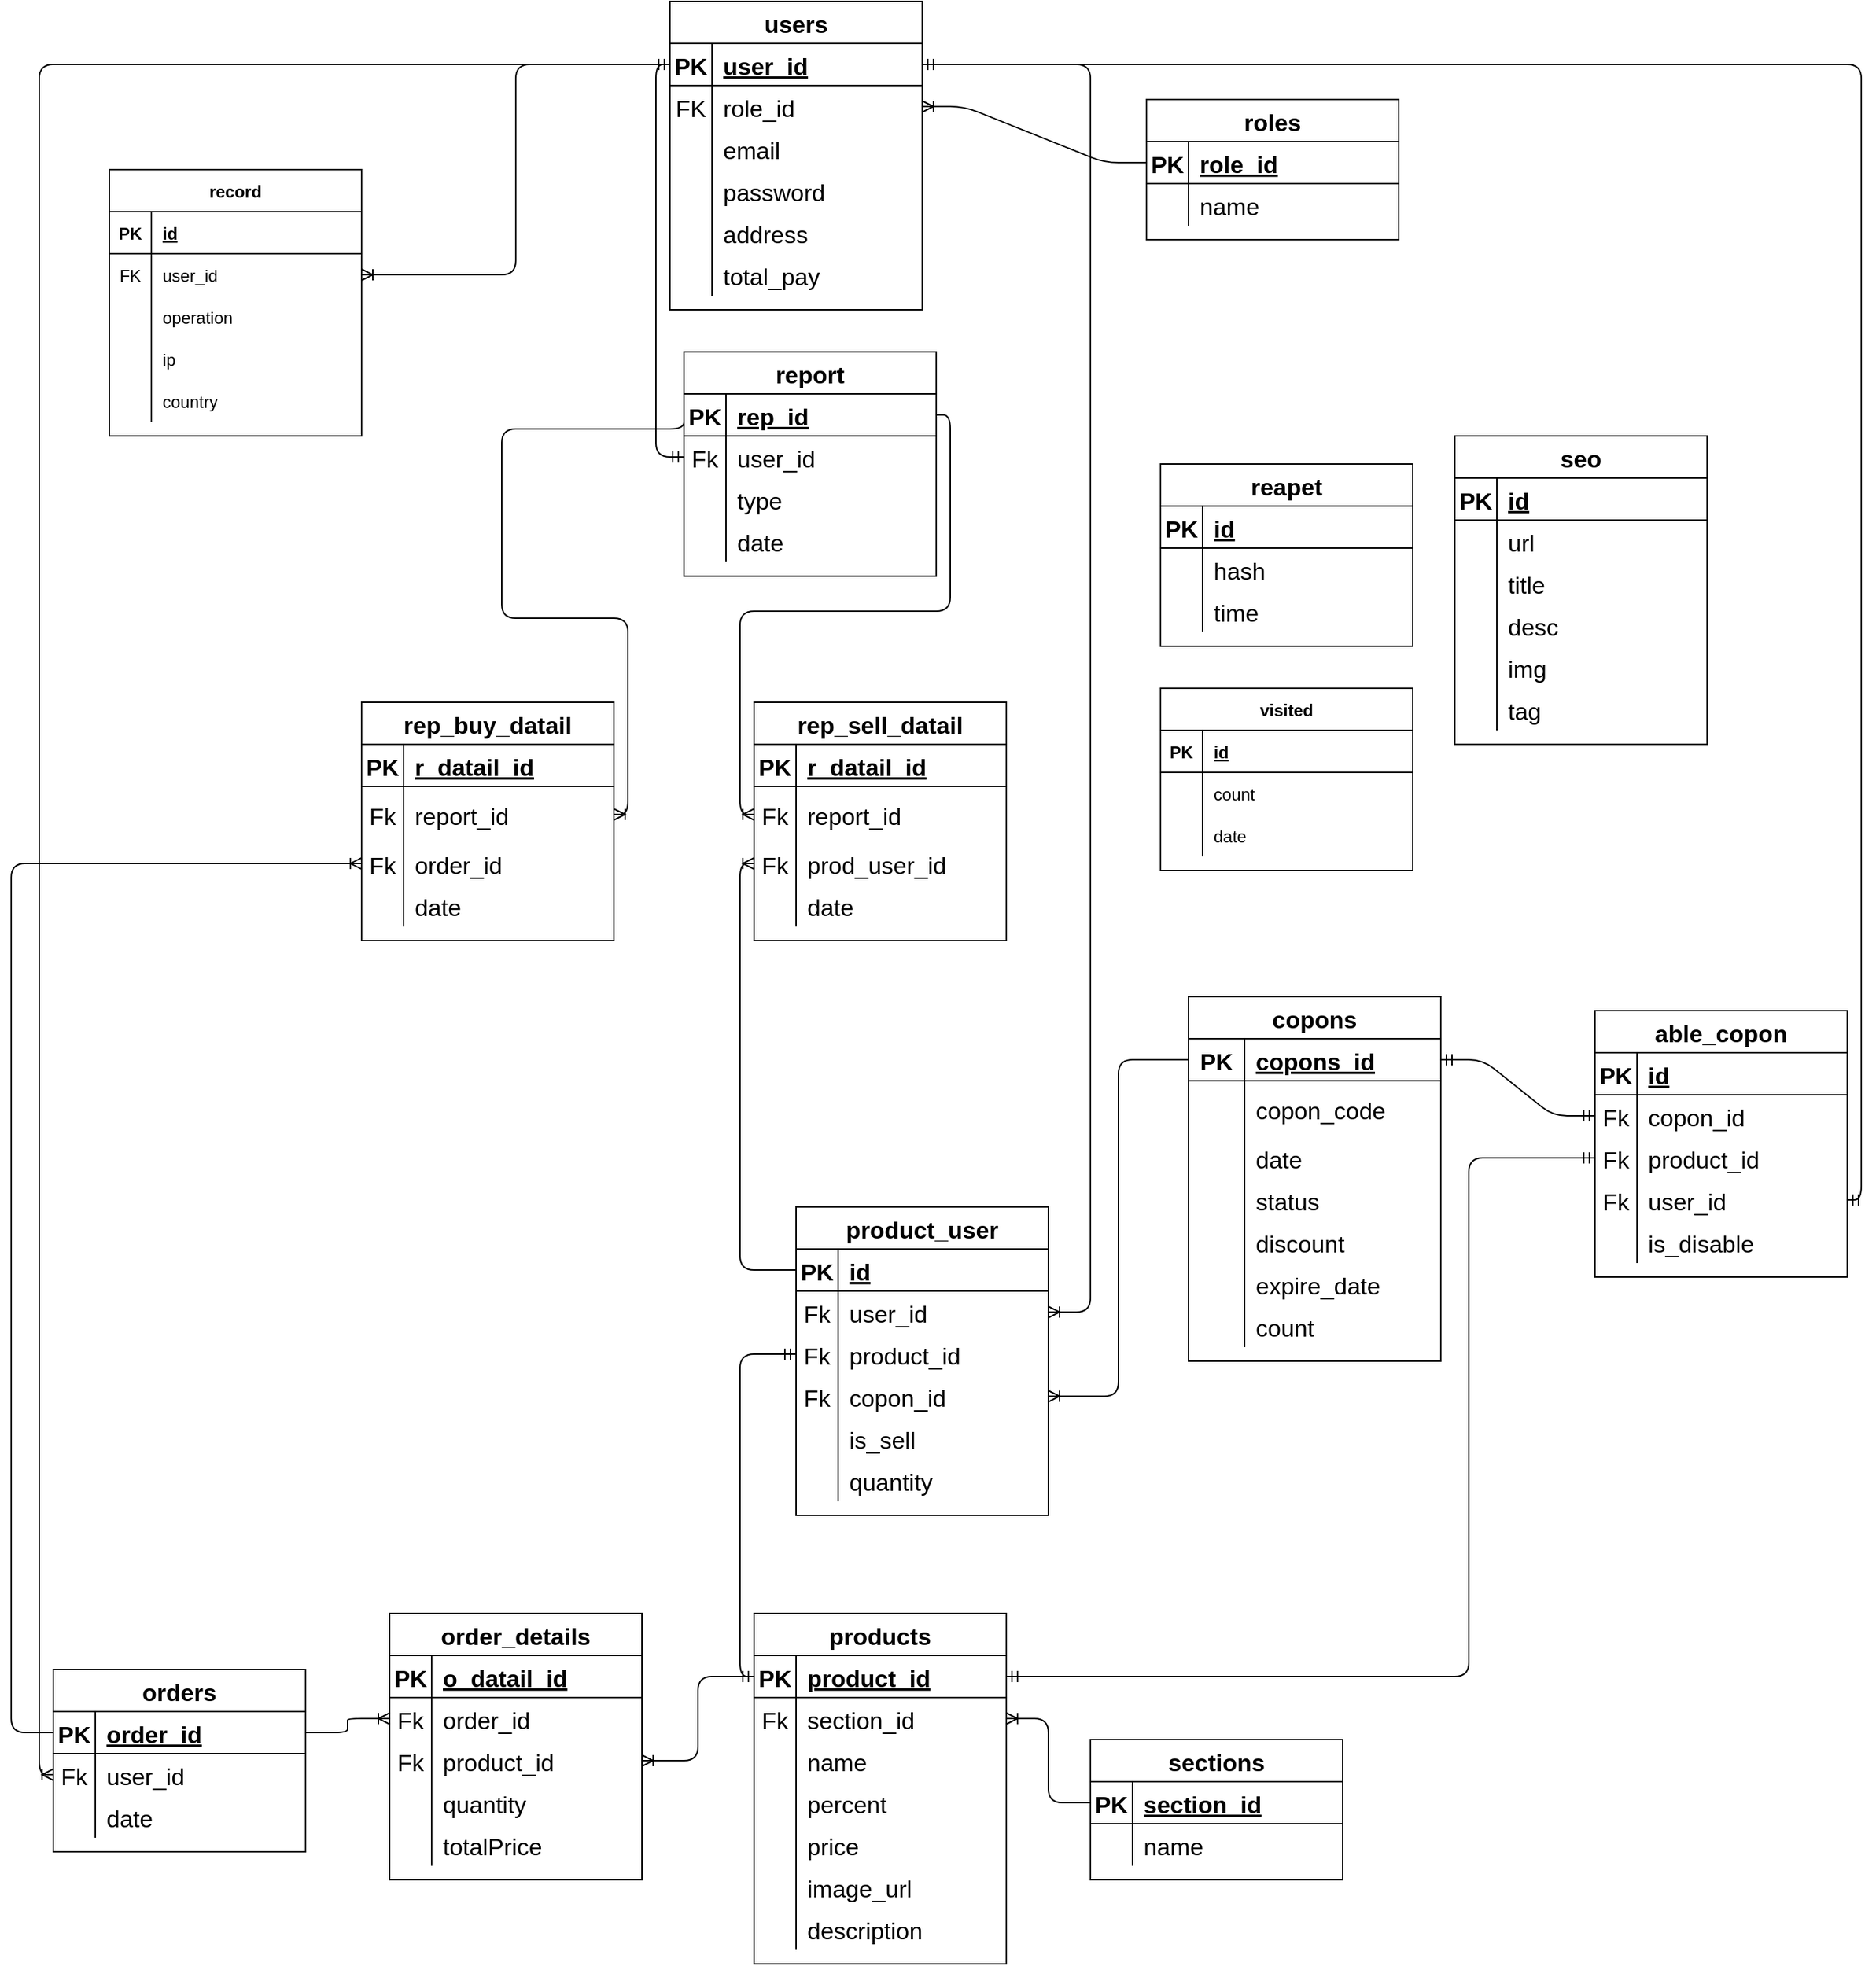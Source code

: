 <mxfile version="13.9.9" type="device"><diagram id="qbss3IzYU9Chm4LSOU_8" name="Page-1"><mxGraphModel dx="852" dy="504" grid="1" gridSize="10" guides="1" tooltips="1" connect="1" arrows="1" fold="1" page="1" pageScale="1" pageWidth="980" pageHeight="1390" background="#ffffff" math="0" shadow="0"><root><mxCell id="0"/><mxCell id="1" parent="0"/><mxCell id="7Kl3eFVRnnR1ulcKkMNp-2" value="users" style="shape=table;startSize=30;container=1;collapsible=1;childLayout=tableLayout;fixedRows=1;rowLines=0;fontStyle=1;align=center;resizeLast=1;fontSize=17;strokeWidth=1;" parent="1" vertex="1"><mxGeometry x="510" y="40" width="180" height="220" as="geometry"/></mxCell><mxCell id="7Kl3eFVRnnR1ulcKkMNp-3" value="" style="shape=partialRectangle;collapsible=0;dropTarget=0;pointerEvents=0;fillColor=none;top=0;left=0;bottom=1;right=0;points=[[0,0.5],[1,0.5]];portConstraint=eastwest;fontSize=17;strokeWidth=1;" parent="7Kl3eFVRnnR1ulcKkMNp-2" vertex="1"><mxGeometry y="30" width="180" height="30" as="geometry"/></mxCell><mxCell id="7Kl3eFVRnnR1ulcKkMNp-4" value="PK" style="shape=partialRectangle;connectable=0;fillColor=none;top=0;left=0;bottom=0;right=0;fontStyle=1;overflow=hidden;fontSize=17;strokeWidth=1;" parent="7Kl3eFVRnnR1ulcKkMNp-3" vertex="1"><mxGeometry width="30" height="30" as="geometry"/></mxCell><mxCell id="7Kl3eFVRnnR1ulcKkMNp-5" value="user_id" style="shape=partialRectangle;connectable=0;fillColor=none;top=0;left=0;bottom=0;right=0;align=left;spacingLeft=6;fontStyle=5;overflow=hidden;fontSize=17;strokeWidth=1;" parent="7Kl3eFVRnnR1ulcKkMNp-3" vertex="1"><mxGeometry x="30" width="150" height="30" as="geometry"/></mxCell><mxCell id="7Kl3eFVRnnR1ulcKkMNp-6" value="" style="shape=partialRectangle;collapsible=0;dropTarget=0;pointerEvents=0;fillColor=none;top=0;left=0;bottom=0;right=0;points=[[0,0.5],[1,0.5]];portConstraint=eastwest;fontSize=17;strokeWidth=1;" parent="7Kl3eFVRnnR1ulcKkMNp-2" vertex="1"><mxGeometry y="60" width="180" height="30" as="geometry"/></mxCell><mxCell id="7Kl3eFVRnnR1ulcKkMNp-7" value="FK" style="shape=partialRectangle;connectable=0;fillColor=none;top=0;left=0;bottom=0;right=0;editable=1;overflow=hidden;fontSize=17;strokeWidth=1;" parent="7Kl3eFVRnnR1ulcKkMNp-6" vertex="1"><mxGeometry width="30" height="30" as="geometry"/></mxCell><mxCell id="7Kl3eFVRnnR1ulcKkMNp-8" value="role_id" style="shape=partialRectangle;connectable=0;fillColor=none;top=0;left=0;bottom=0;right=0;align=left;spacingLeft=6;overflow=hidden;fontSize=17;strokeWidth=1;" parent="7Kl3eFVRnnR1ulcKkMNp-6" vertex="1"><mxGeometry x="30" width="150" height="30" as="geometry"/></mxCell><mxCell id="7Kl3eFVRnnR1ulcKkMNp-76" value="" style="shape=partialRectangle;collapsible=0;dropTarget=0;pointerEvents=0;fillColor=none;top=0;left=0;bottom=0;right=0;points=[[0,0.5],[1,0.5]];portConstraint=eastwest;fontSize=17;strokeWidth=1;" parent="7Kl3eFVRnnR1ulcKkMNp-2" vertex="1"><mxGeometry y="90" width="180" height="30" as="geometry"/></mxCell><mxCell id="7Kl3eFVRnnR1ulcKkMNp-77" value="" style="shape=partialRectangle;connectable=0;fillColor=none;top=0;left=0;bottom=0;right=0;editable=1;overflow=hidden;fontSize=17;strokeWidth=1;" parent="7Kl3eFVRnnR1ulcKkMNp-76" vertex="1"><mxGeometry width="30" height="30" as="geometry"/></mxCell><mxCell id="7Kl3eFVRnnR1ulcKkMNp-78" value="email" style="shape=partialRectangle;connectable=0;fillColor=none;top=0;left=0;bottom=0;right=0;align=left;spacingLeft=6;overflow=hidden;fontSize=17;strokeWidth=1;" parent="7Kl3eFVRnnR1ulcKkMNp-76" vertex="1"><mxGeometry x="30" width="150" height="30" as="geometry"/></mxCell><mxCell id="7Kl3eFVRnnR1ulcKkMNp-79" value="" style="shape=partialRectangle;collapsible=0;dropTarget=0;pointerEvents=0;fillColor=none;top=0;left=0;bottom=0;right=0;points=[[0,0.5],[1,0.5]];portConstraint=eastwest;fontSize=17;strokeWidth=1;" parent="7Kl3eFVRnnR1ulcKkMNp-2" vertex="1"><mxGeometry y="120" width="180" height="30" as="geometry"/></mxCell><mxCell id="7Kl3eFVRnnR1ulcKkMNp-80" value="" style="shape=partialRectangle;connectable=0;fillColor=none;top=0;left=0;bottom=0;right=0;editable=1;overflow=hidden;fontSize=17;strokeWidth=1;" parent="7Kl3eFVRnnR1ulcKkMNp-79" vertex="1"><mxGeometry width="30" height="30" as="geometry"/></mxCell><mxCell id="7Kl3eFVRnnR1ulcKkMNp-81" value="password" style="shape=partialRectangle;connectable=0;fillColor=none;top=0;left=0;bottom=0;right=0;align=left;spacingLeft=6;overflow=hidden;fontSize=17;strokeWidth=1;" parent="7Kl3eFVRnnR1ulcKkMNp-79" vertex="1"><mxGeometry x="30" width="150" height="30" as="geometry"/></mxCell><mxCell id="7Kl3eFVRnnR1ulcKkMNp-82" value="" style="shape=partialRectangle;collapsible=0;dropTarget=0;pointerEvents=0;fillColor=none;top=0;left=0;bottom=0;right=0;points=[[0,0.5],[1,0.5]];portConstraint=eastwest;fontSize=17;strokeWidth=1;" parent="7Kl3eFVRnnR1ulcKkMNp-2" vertex="1"><mxGeometry y="150" width="180" height="30" as="geometry"/></mxCell><mxCell id="7Kl3eFVRnnR1ulcKkMNp-83" value="" style="shape=partialRectangle;connectable=0;fillColor=none;top=0;left=0;bottom=0;right=0;editable=1;overflow=hidden;fontSize=17;strokeWidth=1;" parent="7Kl3eFVRnnR1ulcKkMNp-82" vertex="1"><mxGeometry width="30" height="30" as="geometry"/></mxCell><mxCell id="7Kl3eFVRnnR1ulcKkMNp-84" value="address" style="shape=partialRectangle;connectable=0;fillColor=none;top=0;left=0;bottom=0;right=0;align=left;spacingLeft=6;overflow=hidden;fontSize=17;strokeWidth=1;" parent="7Kl3eFVRnnR1ulcKkMNp-82" vertex="1"><mxGeometry x="30" width="150" height="30" as="geometry"/></mxCell><mxCell id="jLARTgfNQFfX9ovzuWfM-16" value="" style="shape=partialRectangle;collapsible=0;dropTarget=0;pointerEvents=0;fillColor=none;top=0;left=0;bottom=0;right=0;points=[[0,0.5],[1,0.5]];portConstraint=eastwest;fontSize=17;strokeWidth=1;" parent="7Kl3eFVRnnR1ulcKkMNp-2" vertex="1"><mxGeometry y="180" width="180" height="30" as="geometry"/></mxCell><mxCell id="jLARTgfNQFfX9ovzuWfM-17" value="" style="shape=partialRectangle;connectable=0;fillColor=none;top=0;left=0;bottom=0;right=0;editable=1;overflow=hidden;fontSize=17;strokeWidth=1;" parent="jLARTgfNQFfX9ovzuWfM-16" vertex="1"><mxGeometry width="30" height="30" as="geometry"/></mxCell><mxCell id="jLARTgfNQFfX9ovzuWfM-18" value="total_pay" style="shape=partialRectangle;connectable=0;fillColor=none;top=0;left=0;bottom=0;right=0;align=left;spacingLeft=6;overflow=hidden;fontSize=17;strokeWidth=1;" parent="jLARTgfNQFfX9ovzuWfM-16" vertex="1"><mxGeometry x="30" width="150" height="30" as="geometry"/></mxCell><mxCell id="7Kl3eFVRnnR1ulcKkMNp-15" value="roles" style="shape=table;startSize=30;container=1;collapsible=1;childLayout=tableLayout;fixedRows=1;rowLines=0;fontStyle=1;align=center;resizeLast=1;fontSize=17;strokeWidth=1;" parent="1" vertex="1"><mxGeometry x="850" y="110" width="180" height="100" as="geometry"/></mxCell><mxCell id="7Kl3eFVRnnR1ulcKkMNp-16" value="" style="shape=partialRectangle;collapsible=0;dropTarget=0;pointerEvents=0;fillColor=none;top=0;left=0;bottom=1;right=0;points=[[0,0.5],[1,0.5]];portConstraint=eastwest;fontSize=17;strokeWidth=1;" parent="7Kl3eFVRnnR1ulcKkMNp-15" vertex="1"><mxGeometry y="30" width="180" height="30" as="geometry"/></mxCell><mxCell id="7Kl3eFVRnnR1ulcKkMNp-17" value="PK" style="shape=partialRectangle;connectable=0;fillColor=none;top=0;left=0;bottom=0;right=0;fontStyle=1;overflow=hidden;fontSize=17;strokeWidth=1;" parent="7Kl3eFVRnnR1ulcKkMNp-16" vertex="1"><mxGeometry width="30" height="30" as="geometry"/></mxCell><mxCell id="7Kl3eFVRnnR1ulcKkMNp-18" value="role_id" style="shape=partialRectangle;connectable=0;fillColor=none;top=0;left=0;bottom=0;right=0;align=left;spacingLeft=6;fontStyle=5;overflow=hidden;fontSize=17;strokeWidth=1;" parent="7Kl3eFVRnnR1ulcKkMNp-16" vertex="1"><mxGeometry x="30" width="150" height="30" as="geometry"/></mxCell><mxCell id="7Kl3eFVRnnR1ulcKkMNp-19" value="" style="shape=partialRectangle;collapsible=0;dropTarget=0;pointerEvents=0;fillColor=none;top=0;left=0;bottom=0;right=0;points=[[0,0.5],[1,0.5]];portConstraint=eastwest;fontSize=17;strokeWidth=1;" parent="7Kl3eFVRnnR1ulcKkMNp-15" vertex="1"><mxGeometry y="60" width="180" height="30" as="geometry"/></mxCell><mxCell id="7Kl3eFVRnnR1ulcKkMNp-20" value="" style="shape=partialRectangle;connectable=0;fillColor=none;top=0;left=0;bottom=0;right=0;editable=1;overflow=hidden;fontSize=17;strokeWidth=1;" parent="7Kl3eFVRnnR1ulcKkMNp-19" vertex="1"><mxGeometry width="30" height="30" as="geometry"/></mxCell><mxCell id="7Kl3eFVRnnR1ulcKkMNp-21" value="name" style="shape=partialRectangle;connectable=0;fillColor=none;top=0;left=0;bottom=0;right=0;align=left;spacingLeft=6;overflow=hidden;fontSize=17;strokeWidth=1;" parent="7Kl3eFVRnnR1ulcKkMNp-19" vertex="1"><mxGeometry x="30" width="150" height="30" as="geometry"/></mxCell><mxCell id="7Kl3eFVRnnR1ulcKkMNp-28" value="products" style="shape=table;startSize=30;container=1;collapsible=1;childLayout=tableLayout;fixedRows=1;rowLines=0;fontStyle=1;align=center;resizeLast=1;fontSize=17;strokeWidth=1;" parent="1" vertex="1"><mxGeometry x="570" y="1190" width="180" height="250" as="geometry"/></mxCell><mxCell id="7Kl3eFVRnnR1ulcKkMNp-29" value="" style="shape=partialRectangle;collapsible=0;dropTarget=0;pointerEvents=0;fillColor=none;top=0;left=0;bottom=1;right=0;points=[[0,0.5],[1,0.5]];portConstraint=eastwest;fontSize=17;strokeWidth=1;" parent="7Kl3eFVRnnR1ulcKkMNp-28" vertex="1"><mxGeometry y="30" width="180" height="30" as="geometry"/></mxCell><mxCell id="7Kl3eFVRnnR1ulcKkMNp-30" value="PK" style="shape=partialRectangle;connectable=0;fillColor=none;top=0;left=0;bottom=0;right=0;fontStyle=1;overflow=hidden;fontSize=17;strokeWidth=1;" parent="7Kl3eFVRnnR1ulcKkMNp-29" vertex="1"><mxGeometry width="30" height="30" as="geometry"/></mxCell><mxCell id="7Kl3eFVRnnR1ulcKkMNp-31" value="product_id" style="shape=partialRectangle;connectable=0;fillColor=none;top=0;left=0;bottom=0;right=0;align=left;spacingLeft=6;fontStyle=5;overflow=hidden;fontSize=17;strokeWidth=1;" parent="7Kl3eFVRnnR1ulcKkMNp-29" vertex="1"><mxGeometry x="30" width="150" height="30" as="geometry"/></mxCell><mxCell id="7Kl3eFVRnnR1ulcKkMNp-32" value="" style="shape=partialRectangle;collapsible=0;dropTarget=0;pointerEvents=0;fillColor=none;top=0;left=0;bottom=0;right=0;points=[[0,0.5],[1,0.5]];portConstraint=eastwest;fontSize=17;strokeWidth=1;" parent="7Kl3eFVRnnR1ulcKkMNp-28" vertex="1"><mxGeometry y="60" width="180" height="30" as="geometry"/></mxCell><mxCell id="7Kl3eFVRnnR1ulcKkMNp-33" value="Fk" style="shape=partialRectangle;connectable=0;fillColor=none;top=0;left=0;bottom=0;right=0;editable=1;overflow=hidden;fontSize=17;strokeWidth=1;" parent="7Kl3eFVRnnR1ulcKkMNp-32" vertex="1"><mxGeometry width="30" height="30" as="geometry"/></mxCell><mxCell id="7Kl3eFVRnnR1ulcKkMNp-34" value="section_id" style="shape=partialRectangle;connectable=0;fillColor=none;top=0;left=0;bottom=0;right=0;align=left;spacingLeft=6;overflow=hidden;fontSize=17;strokeWidth=1;" parent="7Kl3eFVRnnR1ulcKkMNp-32" vertex="1"><mxGeometry x="30" width="150" height="30" as="geometry"/></mxCell><mxCell id="7Kl3eFVRnnR1ulcKkMNp-35" value="" style="shape=partialRectangle;collapsible=0;dropTarget=0;pointerEvents=0;fillColor=none;top=0;left=0;bottom=0;right=0;points=[[0,0.5],[1,0.5]];portConstraint=eastwest;fontSize=17;strokeWidth=1;" parent="7Kl3eFVRnnR1ulcKkMNp-28" vertex="1"><mxGeometry y="90" width="180" height="30" as="geometry"/></mxCell><mxCell id="7Kl3eFVRnnR1ulcKkMNp-36" value="" style="shape=partialRectangle;connectable=0;fillColor=none;top=0;left=0;bottom=0;right=0;editable=1;overflow=hidden;fontSize=17;strokeWidth=1;" parent="7Kl3eFVRnnR1ulcKkMNp-35" vertex="1"><mxGeometry width="30" height="30" as="geometry"/></mxCell><mxCell id="7Kl3eFVRnnR1ulcKkMNp-37" value="name" style="shape=partialRectangle;connectable=0;fillColor=none;top=0;left=0;bottom=0;right=0;align=left;spacingLeft=6;overflow=hidden;fontSize=17;strokeWidth=1;" parent="7Kl3eFVRnnR1ulcKkMNp-35" vertex="1"><mxGeometry x="30" width="150" height="30" as="geometry"/></mxCell><mxCell id="7Kl3eFVRnnR1ulcKkMNp-38" value="" style="shape=partialRectangle;collapsible=0;dropTarget=0;pointerEvents=0;fillColor=none;top=0;left=0;bottom=0;right=0;points=[[0,0.5],[1,0.5]];portConstraint=eastwest;fontSize=17;strokeWidth=1;" parent="7Kl3eFVRnnR1ulcKkMNp-28" vertex="1"><mxGeometry y="120" width="180" height="30" as="geometry"/></mxCell><mxCell id="7Kl3eFVRnnR1ulcKkMNp-39" value="" style="shape=partialRectangle;connectable=0;fillColor=none;top=0;left=0;bottom=0;right=0;editable=1;overflow=hidden;fontSize=17;strokeWidth=1;" parent="7Kl3eFVRnnR1ulcKkMNp-38" vertex="1"><mxGeometry width="30" height="30" as="geometry"/></mxCell><mxCell id="7Kl3eFVRnnR1ulcKkMNp-40" value="percent" style="shape=partialRectangle;connectable=0;fillColor=none;top=0;left=0;bottom=0;right=0;align=left;spacingLeft=6;overflow=hidden;fontSize=17;strokeWidth=1;" parent="7Kl3eFVRnnR1ulcKkMNp-38" vertex="1"><mxGeometry x="30" width="150" height="30" as="geometry"/></mxCell><mxCell id="7Kl3eFVRnnR1ulcKkMNp-140" value="" style="shape=partialRectangle;collapsible=0;dropTarget=0;pointerEvents=0;fillColor=none;top=0;left=0;bottom=0;right=0;points=[[0,0.5],[1,0.5]];portConstraint=eastwest;fontSize=17;strokeWidth=1;" parent="7Kl3eFVRnnR1ulcKkMNp-28" vertex="1"><mxGeometry y="150" width="180" height="30" as="geometry"/></mxCell><mxCell id="7Kl3eFVRnnR1ulcKkMNp-141" value="" style="shape=partialRectangle;connectable=0;fillColor=none;top=0;left=0;bottom=0;right=0;editable=1;overflow=hidden;fontSize=17;strokeWidth=1;" parent="7Kl3eFVRnnR1ulcKkMNp-140" vertex="1"><mxGeometry width="30" height="30" as="geometry"/></mxCell><mxCell id="7Kl3eFVRnnR1ulcKkMNp-142" value="price" style="shape=partialRectangle;connectable=0;fillColor=none;top=0;left=0;bottom=0;right=0;align=left;spacingLeft=6;overflow=hidden;fontSize=17;strokeWidth=1;" parent="7Kl3eFVRnnR1ulcKkMNp-140" vertex="1"><mxGeometry x="30" width="150" height="30" as="geometry"/></mxCell><mxCell id="7Kl3eFVRnnR1ulcKkMNp-143" value="" style="shape=partialRectangle;collapsible=0;dropTarget=0;pointerEvents=0;fillColor=none;top=0;left=0;bottom=0;right=0;points=[[0,0.5],[1,0.5]];portConstraint=eastwest;fontSize=17;strokeWidth=1;" parent="7Kl3eFVRnnR1ulcKkMNp-28" vertex="1"><mxGeometry y="180" width="180" height="30" as="geometry"/></mxCell><mxCell id="7Kl3eFVRnnR1ulcKkMNp-144" value="" style="shape=partialRectangle;connectable=0;fillColor=none;top=0;left=0;bottom=0;right=0;editable=1;overflow=hidden;fontSize=17;strokeWidth=1;" parent="7Kl3eFVRnnR1ulcKkMNp-143" vertex="1"><mxGeometry width="30" height="30" as="geometry"/></mxCell><mxCell id="7Kl3eFVRnnR1ulcKkMNp-145" value="image_url" style="shape=partialRectangle;connectable=0;fillColor=none;top=0;left=0;bottom=0;right=0;align=left;spacingLeft=6;overflow=hidden;fontSize=17;strokeWidth=1;" parent="7Kl3eFVRnnR1ulcKkMNp-143" vertex="1"><mxGeometry x="30" width="150" height="30" as="geometry"/></mxCell><mxCell id="7Kl3eFVRnnR1ulcKkMNp-146" value="" style="shape=partialRectangle;collapsible=0;dropTarget=0;pointerEvents=0;fillColor=none;top=0;left=0;bottom=0;right=0;points=[[0,0.5],[1,0.5]];portConstraint=eastwest;fontSize=17;strokeWidth=1;" parent="7Kl3eFVRnnR1ulcKkMNp-28" vertex="1"><mxGeometry y="210" width="180" height="30" as="geometry"/></mxCell><mxCell id="7Kl3eFVRnnR1ulcKkMNp-147" value="" style="shape=partialRectangle;connectable=0;fillColor=none;top=0;left=0;bottom=0;right=0;editable=1;overflow=hidden;fontSize=17;strokeWidth=1;" parent="7Kl3eFVRnnR1ulcKkMNp-146" vertex="1"><mxGeometry width="30" height="30" as="geometry"/></mxCell><mxCell id="7Kl3eFVRnnR1ulcKkMNp-148" value="description" style="shape=partialRectangle;connectable=0;fillColor=none;top=0;left=0;bottom=0;right=0;align=left;spacingLeft=6;overflow=hidden;fontSize=17;strokeWidth=1;" parent="7Kl3eFVRnnR1ulcKkMNp-146" vertex="1"><mxGeometry x="30" width="150" height="30" as="geometry"/></mxCell><mxCell id="7Kl3eFVRnnR1ulcKkMNp-41" value="sections" style="shape=table;startSize=30;container=1;collapsible=1;childLayout=tableLayout;fixedRows=1;rowLines=0;fontStyle=1;align=center;resizeLast=1;fontSize=17;strokeWidth=1;" parent="1" vertex="1"><mxGeometry x="810" y="1280" width="180" height="100" as="geometry"/></mxCell><mxCell id="7Kl3eFVRnnR1ulcKkMNp-42" value="" style="shape=partialRectangle;collapsible=0;dropTarget=0;pointerEvents=0;fillColor=none;top=0;left=0;bottom=1;right=0;points=[[0,0.5],[1,0.5]];portConstraint=eastwest;fontSize=17;strokeWidth=1;" parent="7Kl3eFVRnnR1ulcKkMNp-41" vertex="1"><mxGeometry y="30" width="180" height="30" as="geometry"/></mxCell><mxCell id="7Kl3eFVRnnR1ulcKkMNp-43" value="PK" style="shape=partialRectangle;connectable=0;fillColor=none;top=0;left=0;bottom=0;right=0;fontStyle=1;overflow=hidden;fontSize=17;strokeWidth=1;" parent="7Kl3eFVRnnR1ulcKkMNp-42" vertex="1"><mxGeometry width="30" height="30" as="geometry"/></mxCell><mxCell id="7Kl3eFVRnnR1ulcKkMNp-44" value="section_id" style="shape=partialRectangle;connectable=0;fillColor=none;top=0;left=0;bottom=0;right=0;align=left;spacingLeft=6;fontStyle=5;overflow=hidden;fontSize=17;strokeWidth=1;" parent="7Kl3eFVRnnR1ulcKkMNp-42" vertex="1"><mxGeometry x="30" width="150" height="30" as="geometry"/></mxCell><mxCell id="7Kl3eFVRnnR1ulcKkMNp-45" value="" style="shape=partialRectangle;collapsible=0;dropTarget=0;pointerEvents=0;fillColor=none;top=0;left=0;bottom=0;right=0;points=[[0,0.5],[1,0.5]];portConstraint=eastwest;fontSize=17;strokeWidth=1;" parent="7Kl3eFVRnnR1ulcKkMNp-41" vertex="1"><mxGeometry y="60" width="180" height="30" as="geometry"/></mxCell><mxCell id="7Kl3eFVRnnR1ulcKkMNp-46" value="" style="shape=partialRectangle;connectable=0;fillColor=none;top=0;left=0;bottom=0;right=0;editable=1;overflow=hidden;fontSize=17;strokeWidth=1;" parent="7Kl3eFVRnnR1ulcKkMNp-45" vertex="1"><mxGeometry width="30" height="30" as="geometry"/></mxCell><mxCell id="7Kl3eFVRnnR1ulcKkMNp-47" value="name" style="shape=partialRectangle;connectable=0;fillColor=none;top=0;left=0;bottom=0;right=0;align=left;spacingLeft=6;overflow=hidden;fontSize=17;strokeWidth=1;" parent="7Kl3eFVRnnR1ulcKkMNp-45" vertex="1"><mxGeometry x="30" width="150" height="30" as="geometry"/></mxCell><mxCell id="7Kl3eFVRnnR1ulcKkMNp-75" value="" style="edgeStyle=entityRelationEdgeStyle;fontSize=17;html=1;endArrow=ERoneToMany;exitX=0;exitY=0.5;exitDx=0;exitDy=0;entryX=1;entryY=0.5;entryDx=0;entryDy=0;strokeWidth=1;" parent="1" source="7Kl3eFVRnnR1ulcKkMNp-42" target="7Kl3eFVRnnR1ulcKkMNp-32" edge="1"><mxGeometry width="100" height="100" relative="1" as="geometry"><mxPoint x="730" y="1090" as="sourcePoint"/><mxPoint x="830" y="990" as="targetPoint"/></mxGeometry></mxCell><mxCell id="7Kl3eFVRnnR1ulcKkMNp-98" value="orders" style="shape=table;startSize=30;container=1;collapsible=1;childLayout=tableLayout;fixedRows=1;rowLines=0;fontStyle=1;align=center;resizeLast=1;fontSize=17;strokeWidth=1;" parent="1" vertex="1"><mxGeometry x="70" y="1230" width="180" height="130" as="geometry"/></mxCell><mxCell id="7Kl3eFVRnnR1ulcKkMNp-99" value="" style="shape=partialRectangle;collapsible=0;dropTarget=0;pointerEvents=0;fillColor=none;top=0;left=0;bottom=1;right=0;points=[[0,0.5],[1,0.5]];portConstraint=eastwest;fontSize=17;strokeWidth=1;" parent="7Kl3eFVRnnR1ulcKkMNp-98" vertex="1"><mxGeometry y="30" width="180" height="30" as="geometry"/></mxCell><mxCell id="7Kl3eFVRnnR1ulcKkMNp-100" value="PK" style="shape=partialRectangle;connectable=0;fillColor=none;top=0;left=0;bottom=0;right=0;fontStyle=1;overflow=hidden;fontSize=17;strokeWidth=1;" parent="7Kl3eFVRnnR1ulcKkMNp-99" vertex="1"><mxGeometry width="30" height="30" as="geometry"/></mxCell><mxCell id="7Kl3eFVRnnR1ulcKkMNp-101" value="order_id" style="shape=partialRectangle;connectable=0;fillColor=none;top=0;left=0;bottom=0;right=0;align=left;spacingLeft=6;fontStyle=5;overflow=hidden;fontSize=17;strokeWidth=1;" parent="7Kl3eFVRnnR1ulcKkMNp-99" vertex="1"><mxGeometry x="30" width="150" height="30" as="geometry"/></mxCell><mxCell id="7Kl3eFVRnnR1ulcKkMNp-105" value="" style="shape=partialRectangle;collapsible=0;dropTarget=0;pointerEvents=0;fillColor=none;top=0;left=0;bottom=0;right=0;points=[[0,0.5],[1,0.5]];portConstraint=eastwest;fontSize=17;strokeWidth=1;" parent="7Kl3eFVRnnR1ulcKkMNp-98" vertex="1"><mxGeometry y="60" width="180" height="30" as="geometry"/></mxCell><mxCell id="7Kl3eFVRnnR1ulcKkMNp-106" value="Fk" style="shape=partialRectangle;connectable=0;fillColor=none;top=0;left=0;bottom=0;right=0;editable=1;overflow=hidden;fontSize=17;strokeWidth=1;" parent="7Kl3eFVRnnR1ulcKkMNp-105" vertex="1"><mxGeometry width="30" height="30" as="geometry"/></mxCell><mxCell id="7Kl3eFVRnnR1ulcKkMNp-107" value="user_id" style="shape=partialRectangle;connectable=0;fillColor=none;top=0;left=0;bottom=0;right=0;align=left;spacingLeft=6;overflow=hidden;fontSize=17;strokeWidth=1;" parent="7Kl3eFVRnnR1ulcKkMNp-105" vertex="1"><mxGeometry x="30" width="150" height="30" as="geometry"/></mxCell><mxCell id="7Kl3eFVRnnR1ulcKkMNp-240" value="" style="shape=partialRectangle;collapsible=0;dropTarget=0;pointerEvents=0;fillColor=none;top=0;left=0;bottom=0;right=0;points=[[0,0.5],[1,0.5]];portConstraint=eastwest;fontSize=17;strokeWidth=1;" parent="7Kl3eFVRnnR1ulcKkMNp-98" vertex="1"><mxGeometry y="90" width="180" height="30" as="geometry"/></mxCell><mxCell id="7Kl3eFVRnnR1ulcKkMNp-241" value="" style="shape=partialRectangle;connectable=0;fillColor=none;top=0;left=0;bottom=0;right=0;editable=1;overflow=hidden;fontSize=17;strokeWidth=1;" parent="7Kl3eFVRnnR1ulcKkMNp-240" vertex="1"><mxGeometry width="30" height="30" as="geometry"/></mxCell><mxCell id="7Kl3eFVRnnR1ulcKkMNp-242" value="date" style="shape=partialRectangle;connectable=0;fillColor=none;top=0;left=0;bottom=0;right=0;align=left;spacingLeft=6;overflow=hidden;fontSize=17;strokeWidth=1;" parent="7Kl3eFVRnnR1ulcKkMNp-240" vertex="1"><mxGeometry x="30" width="150" height="30" as="geometry"/></mxCell><mxCell id="7Kl3eFVRnnR1ulcKkMNp-113" value="rep_buy_datail" style="shape=table;startSize=30;container=1;collapsible=1;childLayout=tableLayout;fixedRows=1;rowLines=0;fontStyle=1;align=center;resizeLast=1;fontSize=17;strokeWidth=1;" parent="1" vertex="1"><mxGeometry x="290" y="540" width="180" height="170" as="geometry"/></mxCell><mxCell id="7Kl3eFVRnnR1ulcKkMNp-114" value="" style="shape=partialRectangle;collapsible=0;dropTarget=0;pointerEvents=0;fillColor=none;top=0;left=0;bottom=1;right=0;points=[[0,0.5],[1,0.5]];portConstraint=eastwest;fontSize=17;strokeWidth=1;" parent="7Kl3eFVRnnR1ulcKkMNp-113" vertex="1"><mxGeometry y="30" width="180" height="30" as="geometry"/></mxCell><mxCell id="7Kl3eFVRnnR1ulcKkMNp-115" value="PK" style="shape=partialRectangle;connectable=0;fillColor=none;top=0;left=0;bottom=0;right=0;fontStyle=1;overflow=hidden;fontSize=17;strokeWidth=1;" parent="7Kl3eFVRnnR1ulcKkMNp-114" vertex="1"><mxGeometry width="30" height="30" as="geometry"/></mxCell><mxCell id="7Kl3eFVRnnR1ulcKkMNp-116" value="r_datail_id" style="shape=partialRectangle;connectable=0;fillColor=none;top=0;left=0;bottom=0;right=0;align=left;spacingLeft=6;fontStyle=5;overflow=hidden;fontSize=17;strokeWidth=1;" parent="7Kl3eFVRnnR1ulcKkMNp-114" vertex="1"><mxGeometry x="30" width="150" height="30" as="geometry"/></mxCell><mxCell id="7Kl3eFVRnnR1ulcKkMNp-117" value="" style="shape=partialRectangle;collapsible=0;dropTarget=0;pointerEvents=0;fillColor=none;top=0;left=0;bottom=0;right=0;points=[[0,0.5],[1,0.5]];portConstraint=eastwest;fontSize=17;strokeWidth=1;" parent="7Kl3eFVRnnR1ulcKkMNp-113" vertex="1"><mxGeometry y="60" width="180" height="40" as="geometry"/></mxCell><mxCell id="7Kl3eFVRnnR1ulcKkMNp-118" value="Fk" style="shape=partialRectangle;connectable=0;fillColor=none;top=0;left=0;bottom=0;right=0;editable=1;overflow=hidden;fontSize=17;strokeWidth=1;" parent="7Kl3eFVRnnR1ulcKkMNp-117" vertex="1"><mxGeometry width="30" height="40" as="geometry"/></mxCell><mxCell id="7Kl3eFVRnnR1ulcKkMNp-119" value="report_id" style="shape=partialRectangle;connectable=0;fillColor=none;top=0;left=0;bottom=0;right=0;align=left;spacingLeft=6;overflow=hidden;fontSize=17;strokeWidth=1;" parent="7Kl3eFVRnnR1ulcKkMNp-117" vertex="1"><mxGeometry x="30" width="150" height="40" as="geometry"/></mxCell><mxCell id="7Kl3eFVRnnR1ulcKkMNp-120" value="" style="shape=partialRectangle;collapsible=0;dropTarget=0;pointerEvents=0;fillColor=none;top=0;left=0;bottom=0;right=0;points=[[0,0.5],[1,0.5]];portConstraint=eastwest;fontSize=17;strokeWidth=1;" parent="7Kl3eFVRnnR1ulcKkMNp-113" vertex="1"><mxGeometry y="100" width="180" height="30" as="geometry"/></mxCell><mxCell id="7Kl3eFVRnnR1ulcKkMNp-121" value="Fk" style="shape=partialRectangle;connectable=0;fillColor=none;top=0;left=0;bottom=0;right=0;editable=1;overflow=hidden;fontSize=17;strokeWidth=1;" parent="7Kl3eFVRnnR1ulcKkMNp-120" vertex="1"><mxGeometry width="30" height="30" as="geometry"/></mxCell><mxCell id="7Kl3eFVRnnR1ulcKkMNp-122" value="order_id" style="shape=partialRectangle;connectable=0;fillColor=none;top=0;left=0;bottom=0;right=0;align=left;spacingLeft=6;overflow=hidden;fontSize=17;strokeWidth=1;" parent="7Kl3eFVRnnR1ulcKkMNp-120" vertex="1"><mxGeometry x="30" width="150" height="30" as="geometry"/></mxCell><mxCell id="7Kl3eFVRnnR1ulcKkMNp-123" value="" style="shape=partialRectangle;collapsible=0;dropTarget=0;pointerEvents=0;fillColor=none;top=0;left=0;bottom=0;right=0;points=[[0,0.5],[1,0.5]];portConstraint=eastwest;fontSize=17;strokeWidth=1;" parent="7Kl3eFVRnnR1ulcKkMNp-113" vertex="1"><mxGeometry y="130" width="180" height="30" as="geometry"/></mxCell><mxCell id="7Kl3eFVRnnR1ulcKkMNp-124" value="" style="shape=partialRectangle;connectable=0;fillColor=none;top=0;left=0;bottom=0;right=0;editable=1;overflow=hidden;fontSize=17;strokeWidth=1;" parent="7Kl3eFVRnnR1ulcKkMNp-123" vertex="1"><mxGeometry width="30" height="30" as="geometry"/></mxCell><mxCell id="7Kl3eFVRnnR1ulcKkMNp-125" value="date" style="shape=partialRectangle;connectable=0;fillColor=none;top=0;left=0;bottom=0;right=0;align=left;spacingLeft=6;overflow=hidden;fontSize=17;strokeWidth=1;" parent="7Kl3eFVRnnR1ulcKkMNp-123" vertex="1"><mxGeometry x="30" width="150" height="30" as="geometry"/></mxCell><mxCell id="7Kl3eFVRnnR1ulcKkMNp-152" value="copons" style="shape=table;startSize=30;container=1;collapsible=1;childLayout=tableLayout;fixedRows=1;rowLines=0;fontStyle=1;align=center;resizeLast=1;fontSize=17;strokeWidth=1;" parent="1" vertex="1"><mxGeometry x="880" y="750" width="180" height="260" as="geometry"/></mxCell><mxCell id="7Kl3eFVRnnR1ulcKkMNp-153" value="" style="shape=partialRectangle;collapsible=0;dropTarget=0;pointerEvents=0;fillColor=none;top=0;left=0;bottom=1;right=0;points=[[0,0.5],[1,0.5]];portConstraint=eastwest;fontSize=17;strokeWidth=1;" parent="7Kl3eFVRnnR1ulcKkMNp-152" vertex="1"><mxGeometry y="30" width="180" height="30" as="geometry"/></mxCell><mxCell id="7Kl3eFVRnnR1ulcKkMNp-154" value="PK" style="shape=partialRectangle;connectable=0;fillColor=none;top=0;left=0;bottom=0;right=0;fontStyle=1;overflow=hidden;fontSize=17;strokeWidth=1;" parent="7Kl3eFVRnnR1ulcKkMNp-153" vertex="1"><mxGeometry width="40" height="30" as="geometry"/></mxCell><mxCell id="7Kl3eFVRnnR1ulcKkMNp-155" value="copons_id" style="shape=partialRectangle;connectable=0;fillColor=none;top=0;left=0;bottom=0;right=0;align=left;spacingLeft=6;fontStyle=5;overflow=hidden;fontSize=17;strokeWidth=1;" parent="7Kl3eFVRnnR1ulcKkMNp-153" vertex="1"><mxGeometry x="40" width="140" height="30" as="geometry"/></mxCell><mxCell id="7Kl3eFVRnnR1ulcKkMNp-156" value="" style="shape=partialRectangle;collapsible=0;dropTarget=0;pointerEvents=0;fillColor=none;top=0;left=0;bottom=0;right=0;points=[[0,0.5],[1,0.5]];portConstraint=eastwest;fontSize=17;strokeWidth=1;" parent="7Kl3eFVRnnR1ulcKkMNp-152" vertex="1"><mxGeometry y="60" width="180" height="40" as="geometry"/></mxCell><mxCell id="7Kl3eFVRnnR1ulcKkMNp-157" value="" style="shape=partialRectangle;connectable=0;fillColor=none;top=0;left=0;bottom=0;right=0;editable=1;overflow=hidden;fontSize=17;strokeWidth=1;" parent="7Kl3eFVRnnR1ulcKkMNp-156" vertex="1"><mxGeometry width="40" height="40" as="geometry"/></mxCell><mxCell id="7Kl3eFVRnnR1ulcKkMNp-158" value="copon_code" style="shape=partialRectangle;connectable=0;fillColor=none;top=0;left=0;bottom=0;right=0;align=left;spacingLeft=6;overflow=hidden;fontSize=17;strokeWidth=1;" parent="7Kl3eFVRnnR1ulcKkMNp-156" vertex="1"><mxGeometry x="40" width="140" height="40" as="geometry"/></mxCell><mxCell id="7Kl3eFVRnnR1ulcKkMNp-162" value="" style="shape=partialRectangle;collapsible=0;dropTarget=0;pointerEvents=0;fillColor=none;top=0;left=0;bottom=0;right=0;points=[[0,0.5],[1,0.5]];portConstraint=eastwest;fontSize=17;strokeWidth=1;" parent="7Kl3eFVRnnR1ulcKkMNp-152" vertex="1"><mxGeometry y="100" width="180" height="30" as="geometry"/></mxCell><mxCell id="7Kl3eFVRnnR1ulcKkMNp-163" value="" style="shape=partialRectangle;connectable=0;fillColor=none;top=0;left=0;bottom=0;right=0;editable=1;overflow=hidden;fontSize=17;strokeWidth=1;" parent="7Kl3eFVRnnR1ulcKkMNp-162" vertex="1"><mxGeometry width="40" height="30" as="geometry"/></mxCell><mxCell id="7Kl3eFVRnnR1ulcKkMNp-164" value="date" style="shape=partialRectangle;connectable=0;fillColor=none;top=0;left=0;bottom=0;right=0;align=left;spacingLeft=6;overflow=hidden;fontSize=17;strokeWidth=1;" parent="7Kl3eFVRnnR1ulcKkMNp-162" vertex="1"><mxGeometry x="40" width="140" height="30" as="geometry"/></mxCell><mxCell id="7Kl3eFVRnnR1ulcKkMNp-165" value="" style="shape=partialRectangle;collapsible=0;dropTarget=0;pointerEvents=0;fillColor=none;top=0;left=0;bottom=0;right=0;points=[[0,0.5],[1,0.5]];portConstraint=eastwest;fontSize=17;strokeWidth=1;" parent="7Kl3eFVRnnR1ulcKkMNp-152" vertex="1"><mxGeometry y="130" width="180" height="30" as="geometry"/></mxCell><mxCell id="7Kl3eFVRnnR1ulcKkMNp-166" value="" style="shape=partialRectangle;connectable=0;fillColor=none;top=0;left=0;bottom=0;right=0;editable=1;overflow=hidden;fontSize=17;strokeWidth=1;" parent="7Kl3eFVRnnR1ulcKkMNp-165" vertex="1"><mxGeometry width="40" height="30" as="geometry"/></mxCell><mxCell id="7Kl3eFVRnnR1ulcKkMNp-167" value="status" style="shape=partialRectangle;connectable=0;fillColor=none;top=0;left=0;bottom=0;right=0;align=left;spacingLeft=6;overflow=hidden;fontSize=17;strokeWidth=1;" parent="7Kl3eFVRnnR1ulcKkMNp-165" vertex="1"><mxGeometry x="40" width="140" height="30" as="geometry"/></mxCell><mxCell id="7Kl3eFVRnnR1ulcKkMNp-168" value="" style="shape=partialRectangle;collapsible=0;dropTarget=0;pointerEvents=0;fillColor=none;top=0;left=0;bottom=0;right=0;points=[[0,0.5],[1,0.5]];portConstraint=eastwest;fontSize=17;strokeWidth=1;" parent="7Kl3eFVRnnR1ulcKkMNp-152" vertex="1"><mxGeometry y="160" width="180" height="30" as="geometry"/></mxCell><mxCell id="7Kl3eFVRnnR1ulcKkMNp-169" value="" style="shape=partialRectangle;connectable=0;fillColor=none;top=0;left=0;bottom=0;right=0;editable=1;overflow=hidden;fontSize=17;strokeWidth=1;" parent="7Kl3eFVRnnR1ulcKkMNp-168" vertex="1"><mxGeometry width="40" height="30" as="geometry"/></mxCell><mxCell id="7Kl3eFVRnnR1ulcKkMNp-170" value="discount" style="shape=partialRectangle;connectable=0;fillColor=none;top=0;left=0;bottom=0;right=0;align=left;spacingLeft=6;overflow=hidden;fontSize=17;strokeWidth=1;" parent="7Kl3eFVRnnR1ulcKkMNp-168" vertex="1"><mxGeometry x="40" width="140" height="30" as="geometry"/></mxCell><mxCell id="7Kl3eFVRnnR1ulcKkMNp-171" value="" style="shape=partialRectangle;collapsible=0;dropTarget=0;pointerEvents=0;fillColor=none;top=0;left=0;bottom=0;right=0;points=[[0,0.5],[1,0.5]];portConstraint=eastwest;fontSize=17;strokeWidth=1;" parent="7Kl3eFVRnnR1ulcKkMNp-152" vertex="1"><mxGeometry y="190" width="180" height="30" as="geometry"/></mxCell><mxCell id="7Kl3eFVRnnR1ulcKkMNp-172" value="" style="shape=partialRectangle;connectable=0;fillColor=none;top=0;left=0;bottom=0;right=0;editable=1;overflow=hidden;fontSize=17;strokeWidth=1;" parent="7Kl3eFVRnnR1ulcKkMNp-171" vertex="1"><mxGeometry width="40" height="30" as="geometry"/></mxCell><mxCell id="7Kl3eFVRnnR1ulcKkMNp-173" value="expire_date" style="shape=partialRectangle;connectable=0;fillColor=none;top=0;left=0;bottom=0;right=0;align=left;spacingLeft=6;overflow=hidden;fontSize=17;strokeWidth=1;" parent="7Kl3eFVRnnR1ulcKkMNp-171" vertex="1"><mxGeometry x="40" width="140" height="30" as="geometry"/></mxCell><mxCell id="7Kl3eFVRnnR1ulcKkMNp-174" value="" style="shape=partialRectangle;collapsible=0;dropTarget=0;pointerEvents=0;fillColor=none;top=0;left=0;bottom=0;right=0;points=[[0,0.5],[1,0.5]];portConstraint=eastwest;fontSize=17;strokeWidth=1;" parent="7Kl3eFVRnnR1ulcKkMNp-152" vertex="1"><mxGeometry y="220" width="180" height="30" as="geometry"/></mxCell><mxCell id="7Kl3eFVRnnR1ulcKkMNp-175" value="" style="shape=partialRectangle;connectable=0;fillColor=none;top=0;left=0;bottom=0;right=0;editable=1;overflow=hidden;fontSize=17;strokeWidth=1;" parent="7Kl3eFVRnnR1ulcKkMNp-174" vertex="1"><mxGeometry width="40" height="30" as="geometry"/></mxCell><mxCell id="7Kl3eFVRnnR1ulcKkMNp-176" value="count" style="shape=partialRectangle;connectable=0;fillColor=none;top=0;left=0;bottom=0;right=0;align=left;spacingLeft=6;overflow=hidden;fontSize=17;strokeWidth=1;" parent="7Kl3eFVRnnR1ulcKkMNp-174" vertex="1"><mxGeometry x="40" width="140" height="30" as="geometry"/></mxCell><mxCell id="7Kl3eFVRnnR1ulcKkMNp-224" value="" style="edgeStyle=orthogonalEdgeStyle;fontSize=17;html=1;endArrow=ERoneToMany;exitX=0;exitY=0.5;exitDx=0;exitDy=0;entryX=0;entryY=0.5;entryDx=0;entryDy=0;strokeWidth=1;" parent="1" source="7Kl3eFVRnnR1ulcKkMNp-3" target="7Kl3eFVRnnR1ulcKkMNp-105" edge="1"><mxGeometry width="100" height="100" relative="1" as="geometry"><mxPoint x="100" y="840" as="sourcePoint"/><mxPoint x="200" y="740" as="targetPoint"/></mxGeometry></mxCell><mxCell id="7Kl3eFVRnnR1ulcKkMNp-225" value="order_details" style="shape=table;startSize=30;container=1;collapsible=1;childLayout=tableLayout;fixedRows=1;rowLines=0;fontStyle=1;align=center;resizeLast=1;fontSize=17;strokeWidth=1;" parent="1" vertex="1"><mxGeometry x="310" y="1190" width="180" height="190" as="geometry"/></mxCell><mxCell id="7Kl3eFVRnnR1ulcKkMNp-226" value="" style="shape=partialRectangle;collapsible=0;dropTarget=0;pointerEvents=0;fillColor=none;top=0;left=0;bottom=1;right=0;points=[[0,0.5],[1,0.5]];portConstraint=eastwest;fontSize=17;strokeWidth=1;" parent="7Kl3eFVRnnR1ulcKkMNp-225" vertex="1"><mxGeometry y="30" width="180" height="30" as="geometry"/></mxCell><mxCell id="7Kl3eFVRnnR1ulcKkMNp-227" value="PK" style="shape=partialRectangle;connectable=0;fillColor=none;top=0;left=0;bottom=0;right=0;fontStyle=1;overflow=hidden;fontSize=17;strokeWidth=1;" parent="7Kl3eFVRnnR1ulcKkMNp-226" vertex="1"><mxGeometry width="30" height="30" as="geometry"/></mxCell><mxCell id="7Kl3eFVRnnR1ulcKkMNp-228" value="o_datail_id" style="shape=partialRectangle;connectable=0;fillColor=none;top=0;left=0;bottom=0;right=0;align=left;spacingLeft=6;fontStyle=5;overflow=hidden;fontSize=17;strokeWidth=1;" parent="7Kl3eFVRnnR1ulcKkMNp-226" vertex="1"><mxGeometry x="30" width="150" height="30" as="geometry"/></mxCell><mxCell id="7Kl3eFVRnnR1ulcKkMNp-229" value="" style="shape=partialRectangle;collapsible=0;dropTarget=0;pointerEvents=0;fillColor=none;top=0;left=0;bottom=0;right=0;points=[[0,0.5],[1,0.5]];portConstraint=eastwest;fontSize=17;strokeWidth=1;" parent="7Kl3eFVRnnR1ulcKkMNp-225" vertex="1"><mxGeometry y="60" width="180" height="30" as="geometry"/></mxCell><mxCell id="7Kl3eFVRnnR1ulcKkMNp-230" value="Fk" style="shape=partialRectangle;connectable=0;fillColor=none;top=0;left=0;bottom=0;right=0;editable=1;overflow=hidden;fontSize=17;strokeWidth=1;" parent="7Kl3eFVRnnR1ulcKkMNp-229" vertex="1"><mxGeometry width="30" height="30" as="geometry"/></mxCell><mxCell id="7Kl3eFVRnnR1ulcKkMNp-231" value="order_id" style="shape=partialRectangle;connectable=0;fillColor=none;top=0;left=0;bottom=0;right=0;align=left;spacingLeft=6;overflow=hidden;fontSize=17;strokeWidth=1;" parent="7Kl3eFVRnnR1ulcKkMNp-229" vertex="1"><mxGeometry x="30" width="150" height="30" as="geometry"/></mxCell><mxCell id="7Kl3eFVRnnR1ulcKkMNp-232" value="" style="shape=partialRectangle;collapsible=0;dropTarget=0;pointerEvents=0;fillColor=none;top=0;left=0;bottom=0;right=0;points=[[0,0.5],[1,0.5]];portConstraint=eastwest;fontSize=17;strokeWidth=1;" parent="7Kl3eFVRnnR1ulcKkMNp-225" vertex="1"><mxGeometry y="90" width="180" height="30" as="geometry"/></mxCell><mxCell id="7Kl3eFVRnnR1ulcKkMNp-233" value="Fk" style="shape=partialRectangle;connectable=0;fillColor=none;top=0;left=0;bottom=0;right=0;editable=1;overflow=hidden;fontSize=17;strokeWidth=1;" parent="7Kl3eFVRnnR1ulcKkMNp-232" vertex="1"><mxGeometry width="30" height="30" as="geometry"/></mxCell><mxCell id="7Kl3eFVRnnR1ulcKkMNp-234" value="product_id" style="shape=partialRectangle;connectable=0;fillColor=none;top=0;left=0;bottom=0;right=0;align=left;spacingLeft=6;overflow=hidden;fontSize=17;strokeWidth=1;" parent="7Kl3eFVRnnR1ulcKkMNp-232" vertex="1"><mxGeometry x="30" width="150" height="30" as="geometry"/></mxCell><mxCell id="7Kl3eFVRnnR1ulcKkMNp-235" value="" style="shape=partialRectangle;collapsible=0;dropTarget=0;pointerEvents=0;fillColor=none;top=0;left=0;bottom=0;right=0;points=[[0,0.5],[1,0.5]];portConstraint=eastwest;fontSize=17;strokeWidth=1;" parent="7Kl3eFVRnnR1ulcKkMNp-225" vertex="1"><mxGeometry y="120" width="180" height="30" as="geometry"/></mxCell><mxCell id="7Kl3eFVRnnR1ulcKkMNp-236" value="" style="shape=partialRectangle;connectable=0;fillColor=none;top=0;left=0;bottom=0;right=0;editable=1;overflow=hidden;fontSize=17;strokeWidth=1;" parent="7Kl3eFVRnnR1ulcKkMNp-235" vertex="1"><mxGeometry width="30" height="30" as="geometry"/></mxCell><mxCell id="7Kl3eFVRnnR1ulcKkMNp-237" value="quantity" style="shape=partialRectangle;connectable=0;fillColor=none;top=0;left=0;bottom=0;right=0;align=left;spacingLeft=6;overflow=hidden;fontSize=17;strokeWidth=1;" parent="7Kl3eFVRnnR1ulcKkMNp-235" vertex="1"><mxGeometry x="30" width="150" height="30" as="geometry"/></mxCell><mxCell id="7Kl3eFVRnnR1ulcKkMNp-243" value="" style="shape=partialRectangle;collapsible=0;dropTarget=0;pointerEvents=0;fillColor=none;top=0;left=0;bottom=0;right=0;points=[[0,0.5],[1,0.5]];portConstraint=eastwest;fontSize=17;strokeWidth=1;" parent="7Kl3eFVRnnR1ulcKkMNp-225" vertex="1"><mxGeometry y="150" width="180" height="30" as="geometry"/></mxCell><mxCell id="7Kl3eFVRnnR1ulcKkMNp-244" value="" style="shape=partialRectangle;connectable=0;fillColor=none;top=0;left=0;bottom=0;right=0;editable=1;overflow=hidden;fontSize=17;strokeWidth=1;" parent="7Kl3eFVRnnR1ulcKkMNp-243" vertex="1"><mxGeometry width="30" height="30" as="geometry"/></mxCell><mxCell id="7Kl3eFVRnnR1ulcKkMNp-245" value="totalPrice" style="shape=partialRectangle;connectable=0;fillColor=none;top=0;left=0;bottom=0;right=0;align=left;spacingLeft=6;overflow=hidden;fontSize=17;strokeWidth=1;" parent="7Kl3eFVRnnR1ulcKkMNp-243" vertex="1"><mxGeometry x="30" width="150" height="30" as="geometry"/></mxCell><mxCell id="7Kl3eFVRnnR1ulcKkMNp-238" value="" style="edgeStyle=entityRelationEdgeStyle;fontSize=17;html=1;endArrow=ERoneToMany;exitX=1;exitY=0.5;exitDx=0;exitDy=0;entryX=0;entryY=0.5;entryDx=0;entryDy=0;strokeWidth=1;" parent="1" source="7Kl3eFVRnnR1ulcKkMNp-99" target="7Kl3eFVRnnR1ulcKkMNp-229" edge="1"><mxGeometry width="100" height="100" relative="1" as="geometry"><mxPoint x="330" y="1300" as="sourcePoint"/><mxPoint x="430" y="1200" as="targetPoint"/></mxGeometry></mxCell><mxCell id="7Kl3eFVRnnR1ulcKkMNp-239" value="" style="edgeStyle=orthogonalEdgeStyle;fontSize=17;html=1;endArrow=ERoneToMany;exitX=0;exitY=0.5;exitDx=0;exitDy=0;entryX=1;entryY=0.5;entryDx=0;entryDy=0;strokeWidth=1;" parent="1" source="7Kl3eFVRnnR1ulcKkMNp-29" target="7Kl3eFVRnnR1ulcKkMNp-232" edge="1"><mxGeometry width="100" height="100" relative="1" as="geometry"><mxPoint x="380" y="1230" as="sourcePoint"/><mxPoint x="480" y="1130" as="targetPoint"/></mxGeometry></mxCell><mxCell id="7Kl3eFVRnnR1ulcKkMNp-247" value="rep_sell_datail" style="shape=table;startSize=30;container=1;collapsible=1;childLayout=tableLayout;fixedRows=1;rowLines=0;fontStyle=1;align=center;resizeLast=1;fontSize=17;strokeWidth=1;" parent="1" vertex="1"><mxGeometry x="570" y="540" width="180" height="170" as="geometry"/></mxCell><mxCell id="7Kl3eFVRnnR1ulcKkMNp-248" value="" style="shape=partialRectangle;collapsible=0;dropTarget=0;pointerEvents=0;fillColor=none;top=0;left=0;bottom=1;right=0;points=[[0,0.5],[1,0.5]];portConstraint=eastwest;fontSize=17;strokeWidth=1;" parent="7Kl3eFVRnnR1ulcKkMNp-247" vertex="1"><mxGeometry y="30" width="180" height="30" as="geometry"/></mxCell><mxCell id="7Kl3eFVRnnR1ulcKkMNp-249" value="PK" style="shape=partialRectangle;connectable=0;fillColor=none;top=0;left=0;bottom=0;right=0;fontStyle=1;overflow=hidden;fontSize=17;strokeWidth=1;" parent="7Kl3eFVRnnR1ulcKkMNp-248" vertex="1"><mxGeometry width="30" height="30" as="geometry"/></mxCell><mxCell id="7Kl3eFVRnnR1ulcKkMNp-250" value="r_datail_id" style="shape=partialRectangle;connectable=0;fillColor=none;top=0;left=0;bottom=0;right=0;align=left;spacingLeft=6;fontStyle=5;overflow=hidden;fontSize=17;strokeWidth=1;" parent="7Kl3eFVRnnR1ulcKkMNp-248" vertex="1"><mxGeometry x="30" width="150" height="30" as="geometry"/></mxCell><mxCell id="7Kl3eFVRnnR1ulcKkMNp-251" value="" style="shape=partialRectangle;collapsible=0;dropTarget=0;pointerEvents=0;fillColor=none;top=0;left=0;bottom=0;right=0;points=[[0,0.5],[1,0.5]];portConstraint=eastwest;fontSize=17;strokeWidth=1;" parent="7Kl3eFVRnnR1ulcKkMNp-247" vertex="1"><mxGeometry y="60" width="180" height="40" as="geometry"/></mxCell><mxCell id="7Kl3eFVRnnR1ulcKkMNp-252" value="Fk" style="shape=partialRectangle;connectable=0;fillColor=none;top=0;left=0;bottom=0;right=0;editable=1;overflow=hidden;fontSize=17;strokeWidth=1;" parent="7Kl3eFVRnnR1ulcKkMNp-251" vertex="1"><mxGeometry width="30" height="40" as="geometry"/></mxCell><mxCell id="7Kl3eFVRnnR1ulcKkMNp-253" value="report_id" style="shape=partialRectangle;connectable=0;fillColor=none;top=0;left=0;bottom=0;right=0;align=left;spacingLeft=6;overflow=hidden;fontSize=17;strokeWidth=1;" parent="7Kl3eFVRnnR1ulcKkMNp-251" vertex="1"><mxGeometry x="30" width="150" height="40" as="geometry"/></mxCell><mxCell id="7Kl3eFVRnnR1ulcKkMNp-254" value="" style="shape=partialRectangle;collapsible=0;dropTarget=0;pointerEvents=0;fillColor=none;top=0;left=0;bottom=0;right=0;points=[[0,0.5],[1,0.5]];portConstraint=eastwest;fontSize=17;strokeWidth=1;" parent="7Kl3eFVRnnR1ulcKkMNp-247" vertex="1"><mxGeometry y="100" width="180" height="30" as="geometry"/></mxCell><mxCell id="7Kl3eFVRnnR1ulcKkMNp-255" value="Fk" style="shape=partialRectangle;connectable=0;fillColor=none;top=0;left=0;bottom=0;right=0;editable=1;overflow=hidden;fontSize=17;strokeWidth=1;" parent="7Kl3eFVRnnR1ulcKkMNp-254" vertex="1"><mxGeometry width="30" height="30" as="geometry"/></mxCell><mxCell id="7Kl3eFVRnnR1ulcKkMNp-256" value="prod_user_id" style="shape=partialRectangle;connectable=0;fillColor=none;top=0;left=0;bottom=0;right=0;align=left;spacingLeft=6;overflow=hidden;fontSize=17;strokeWidth=1;" parent="7Kl3eFVRnnR1ulcKkMNp-254" vertex="1"><mxGeometry x="30" width="150" height="30" as="geometry"/></mxCell><mxCell id="7Kl3eFVRnnR1ulcKkMNp-257" value="" style="shape=partialRectangle;collapsible=0;dropTarget=0;pointerEvents=0;fillColor=none;top=0;left=0;bottom=0;right=0;points=[[0,0.5],[1,0.5]];portConstraint=eastwest;fontSize=17;strokeWidth=1;" parent="7Kl3eFVRnnR1ulcKkMNp-247" vertex="1"><mxGeometry y="130" width="180" height="30" as="geometry"/></mxCell><mxCell id="7Kl3eFVRnnR1ulcKkMNp-258" value="" style="shape=partialRectangle;connectable=0;fillColor=none;top=0;left=0;bottom=0;right=0;editable=1;overflow=hidden;fontSize=17;strokeWidth=1;" parent="7Kl3eFVRnnR1ulcKkMNp-257" vertex="1"><mxGeometry width="30" height="30" as="geometry"/></mxCell><mxCell id="7Kl3eFVRnnR1ulcKkMNp-259" value="date" style="shape=partialRectangle;connectable=0;fillColor=none;top=0;left=0;bottom=0;right=0;align=left;spacingLeft=6;overflow=hidden;fontSize=17;strokeWidth=1;" parent="7Kl3eFVRnnR1ulcKkMNp-257" vertex="1"><mxGeometry x="30" width="150" height="30" as="geometry"/></mxCell><mxCell id="7Kl3eFVRnnR1ulcKkMNp-261" value="able_copon" style="shape=table;startSize=30;container=1;collapsible=1;childLayout=tableLayout;fixedRows=1;rowLines=0;fontStyle=1;align=center;resizeLast=1;fontSize=17;strokeWidth=1;" parent="1" vertex="1"><mxGeometry x="1170" y="760" width="180" height="190" as="geometry"/></mxCell><mxCell id="7Kl3eFVRnnR1ulcKkMNp-262" value="" style="shape=partialRectangle;collapsible=0;dropTarget=0;pointerEvents=0;fillColor=none;top=0;left=0;bottom=1;right=0;points=[[0,0.5],[1,0.5]];portConstraint=eastwest;fontSize=17;strokeWidth=1;" parent="7Kl3eFVRnnR1ulcKkMNp-261" vertex="1"><mxGeometry y="30" width="180" height="30" as="geometry"/></mxCell><mxCell id="7Kl3eFVRnnR1ulcKkMNp-263" value="PK" style="shape=partialRectangle;connectable=0;fillColor=none;top=0;left=0;bottom=0;right=0;fontStyle=1;overflow=hidden;fontSize=17;strokeWidth=1;" parent="7Kl3eFVRnnR1ulcKkMNp-262" vertex="1"><mxGeometry width="30" height="30" as="geometry"/></mxCell><mxCell id="7Kl3eFVRnnR1ulcKkMNp-264" value="id" style="shape=partialRectangle;connectable=0;fillColor=none;top=0;left=0;bottom=0;right=0;align=left;spacingLeft=6;fontStyle=5;overflow=hidden;fontSize=17;strokeWidth=1;" parent="7Kl3eFVRnnR1ulcKkMNp-262" vertex="1"><mxGeometry x="30" width="150" height="30" as="geometry"/></mxCell><mxCell id="7Kl3eFVRnnR1ulcKkMNp-265" value="" style="shape=partialRectangle;collapsible=0;dropTarget=0;pointerEvents=0;fillColor=none;top=0;left=0;bottom=0;right=0;points=[[0,0.5],[1,0.5]];portConstraint=eastwest;fontSize=17;strokeWidth=1;" parent="7Kl3eFVRnnR1ulcKkMNp-261" vertex="1"><mxGeometry y="60" width="180" height="30" as="geometry"/></mxCell><mxCell id="7Kl3eFVRnnR1ulcKkMNp-266" value="Fk" style="shape=partialRectangle;connectable=0;fillColor=none;top=0;left=0;bottom=0;right=0;editable=1;overflow=hidden;fontSize=17;strokeWidth=1;" parent="7Kl3eFVRnnR1ulcKkMNp-265" vertex="1"><mxGeometry width="30" height="30" as="geometry"/></mxCell><mxCell id="7Kl3eFVRnnR1ulcKkMNp-267" value="copon_id" style="shape=partialRectangle;connectable=0;fillColor=none;top=0;left=0;bottom=0;right=0;align=left;spacingLeft=6;overflow=hidden;fontSize=17;strokeWidth=1;" parent="7Kl3eFVRnnR1ulcKkMNp-265" vertex="1"><mxGeometry x="30" width="150" height="30" as="geometry"/></mxCell><mxCell id="7Kl3eFVRnnR1ulcKkMNp-268" value="" style="shape=partialRectangle;collapsible=0;dropTarget=0;pointerEvents=0;fillColor=none;top=0;left=0;bottom=0;right=0;points=[[0,0.5],[1,0.5]];portConstraint=eastwest;fontSize=17;strokeWidth=1;" parent="7Kl3eFVRnnR1ulcKkMNp-261" vertex="1"><mxGeometry y="90" width="180" height="30" as="geometry"/></mxCell><mxCell id="7Kl3eFVRnnR1ulcKkMNp-269" value="Fk" style="shape=partialRectangle;connectable=0;fillColor=none;top=0;left=0;bottom=0;right=0;editable=1;overflow=hidden;fontSize=17;strokeWidth=1;" parent="7Kl3eFVRnnR1ulcKkMNp-268" vertex="1"><mxGeometry width="30" height="30" as="geometry"/></mxCell><mxCell id="7Kl3eFVRnnR1ulcKkMNp-270" value="product_id" style="shape=partialRectangle;connectable=0;fillColor=none;top=0;left=0;bottom=0;right=0;align=left;spacingLeft=6;overflow=hidden;fontSize=17;strokeWidth=1;" parent="7Kl3eFVRnnR1ulcKkMNp-268" vertex="1"><mxGeometry x="30" width="150" height="30" as="geometry"/></mxCell><mxCell id="7Kl3eFVRnnR1ulcKkMNp-271" value="" style="shape=partialRectangle;collapsible=0;dropTarget=0;pointerEvents=0;fillColor=none;top=0;left=0;bottom=0;right=0;points=[[0,0.5],[1,0.5]];portConstraint=eastwest;fontSize=17;strokeWidth=1;" parent="7Kl3eFVRnnR1ulcKkMNp-261" vertex="1"><mxGeometry y="120" width="180" height="30" as="geometry"/></mxCell><mxCell id="7Kl3eFVRnnR1ulcKkMNp-272" value="Fk" style="shape=partialRectangle;connectable=0;fillColor=none;top=0;left=0;bottom=0;right=0;editable=1;overflow=hidden;fontSize=17;strokeWidth=1;" parent="7Kl3eFVRnnR1ulcKkMNp-271" vertex="1"><mxGeometry width="30" height="30" as="geometry"/></mxCell><mxCell id="7Kl3eFVRnnR1ulcKkMNp-273" value="user_id" style="shape=partialRectangle;connectable=0;fillColor=none;top=0;left=0;bottom=0;right=0;align=left;spacingLeft=6;overflow=hidden;fontSize=17;strokeWidth=1;" parent="7Kl3eFVRnnR1ulcKkMNp-271" vertex="1"><mxGeometry x="30" width="150" height="30" as="geometry"/></mxCell><mxCell id="vBKPTAf_L8UU_-Bko79v-17" value="" style="shape=partialRectangle;collapsible=0;dropTarget=0;pointerEvents=0;fillColor=none;top=0;left=0;bottom=0;right=0;points=[[0,0.5],[1,0.5]];portConstraint=eastwest;fontSize=17;strokeWidth=1;" parent="7Kl3eFVRnnR1ulcKkMNp-261" vertex="1"><mxGeometry y="150" width="180" height="30" as="geometry"/></mxCell><mxCell id="vBKPTAf_L8UU_-Bko79v-18" value="" style="shape=partialRectangle;connectable=0;fillColor=none;top=0;left=0;bottom=0;right=0;editable=1;overflow=hidden;fontSize=17;strokeWidth=1;" parent="vBKPTAf_L8UU_-Bko79v-17" vertex="1"><mxGeometry width="30" height="30" as="geometry"/></mxCell><mxCell id="vBKPTAf_L8UU_-Bko79v-19" value="is_disable" style="shape=partialRectangle;connectable=0;fillColor=none;top=0;left=0;bottom=0;right=0;align=left;spacingLeft=6;overflow=hidden;fontSize=17;strokeWidth=1;" parent="vBKPTAf_L8UU_-Bko79v-17" vertex="1"><mxGeometry x="30" width="150" height="30" as="geometry"/></mxCell><mxCell id="7Kl3eFVRnnR1ulcKkMNp-332" value="reapet" style="shape=table;startSize=30;container=1;collapsible=1;childLayout=tableLayout;fixedRows=1;rowLines=0;fontStyle=1;align=center;resizeLast=1;fontSize=17;strokeWidth=1;" parent="1" vertex="1"><mxGeometry x="860" y="370" width="180" height="130" as="geometry"/></mxCell><mxCell id="7Kl3eFVRnnR1ulcKkMNp-333" value="" style="shape=partialRectangle;collapsible=0;dropTarget=0;pointerEvents=0;fillColor=none;top=0;left=0;bottom=1;right=0;points=[[0,0.5],[1,0.5]];portConstraint=eastwest;fontSize=17;strokeWidth=1;" parent="7Kl3eFVRnnR1ulcKkMNp-332" vertex="1"><mxGeometry y="30" width="180" height="30" as="geometry"/></mxCell><mxCell id="7Kl3eFVRnnR1ulcKkMNp-334" value="PK" style="shape=partialRectangle;connectable=0;fillColor=none;top=0;left=0;bottom=0;right=0;fontStyle=1;overflow=hidden;fontSize=17;strokeWidth=1;" parent="7Kl3eFVRnnR1ulcKkMNp-333" vertex="1"><mxGeometry width="30" height="30" as="geometry"/></mxCell><mxCell id="7Kl3eFVRnnR1ulcKkMNp-335" value="id" style="shape=partialRectangle;connectable=0;fillColor=none;top=0;left=0;bottom=0;right=0;align=left;spacingLeft=6;fontStyle=5;overflow=hidden;fontSize=17;strokeWidth=1;" parent="7Kl3eFVRnnR1ulcKkMNp-333" vertex="1"><mxGeometry x="30" width="150" height="30" as="geometry"/></mxCell><mxCell id="7Kl3eFVRnnR1ulcKkMNp-336" value="" style="shape=partialRectangle;collapsible=0;dropTarget=0;pointerEvents=0;fillColor=none;top=0;left=0;bottom=0;right=0;points=[[0,0.5],[1,0.5]];portConstraint=eastwest;fontSize=17;strokeWidth=1;" parent="7Kl3eFVRnnR1ulcKkMNp-332" vertex="1"><mxGeometry y="60" width="180" height="30" as="geometry"/></mxCell><mxCell id="7Kl3eFVRnnR1ulcKkMNp-337" value="" style="shape=partialRectangle;connectable=0;fillColor=none;top=0;left=0;bottom=0;right=0;editable=1;overflow=hidden;fontSize=17;strokeWidth=1;" parent="7Kl3eFVRnnR1ulcKkMNp-336" vertex="1"><mxGeometry width="30" height="30" as="geometry"/></mxCell><mxCell id="7Kl3eFVRnnR1ulcKkMNp-338" value="hash" style="shape=partialRectangle;connectable=0;fillColor=none;top=0;left=0;bottom=0;right=0;align=left;spacingLeft=6;overflow=hidden;fontSize=17;strokeWidth=1;" parent="7Kl3eFVRnnR1ulcKkMNp-336" vertex="1"><mxGeometry x="30" width="150" height="30" as="geometry"/></mxCell><mxCell id="7Kl3eFVRnnR1ulcKkMNp-339" value="" style="shape=partialRectangle;collapsible=0;dropTarget=0;pointerEvents=0;fillColor=none;top=0;left=0;bottom=0;right=0;points=[[0,0.5],[1,0.5]];portConstraint=eastwest;fontSize=17;strokeWidth=1;" parent="7Kl3eFVRnnR1ulcKkMNp-332" vertex="1"><mxGeometry y="90" width="180" height="30" as="geometry"/></mxCell><mxCell id="7Kl3eFVRnnR1ulcKkMNp-340" value="" style="shape=partialRectangle;connectable=0;fillColor=none;top=0;left=0;bottom=0;right=0;editable=1;overflow=hidden;fontSize=17;strokeWidth=1;" parent="7Kl3eFVRnnR1ulcKkMNp-339" vertex="1"><mxGeometry width="30" height="30" as="geometry"/></mxCell><mxCell id="7Kl3eFVRnnR1ulcKkMNp-341" value="time" style="shape=partialRectangle;connectable=0;fillColor=none;top=0;left=0;bottom=0;right=0;align=left;spacingLeft=6;overflow=hidden;fontSize=17;strokeWidth=1;" parent="7Kl3eFVRnnR1ulcKkMNp-339" vertex="1"><mxGeometry x="30" width="150" height="30" as="geometry"/></mxCell><mxCell id="vBKPTAf_L8UU_-Bko79v-1" value="report" style="shape=table;startSize=30;container=1;collapsible=1;childLayout=tableLayout;fixedRows=1;rowLines=0;fontStyle=1;align=center;resizeLast=1;fontSize=17;strokeWidth=1;" parent="1" vertex="1"><mxGeometry x="520" y="290" width="180" height="160" as="geometry"/></mxCell><mxCell id="vBKPTAf_L8UU_-Bko79v-2" value="" style="shape=partialRectangle;collapsible=0;dropTarget=0;pointerEvents=0;fillColor=none;top=0;left=0;bottom=1;right=0;points=[[0,0.5],[1,0.5]];portConstraint=eastwest;fontSize=17;strokeWidth=1;" parent="vBKPTAf_L8UU_-Bko79v-1" vertex="1"><mxGeometry y="30" width="180" height="30" as="geometry"/></mxCell><mxCell id="vBKPTAf_L8UU_-Bko79v-3" value="PK" style="shape=partialRectangle;connectable=0;fillColor=none;top=0;left=0;bottom=0;right=0;fontStyle=1;overflow=hidden;fontSize=17;strokeWidth=1;" parent="vBKPTAf_L8UU_-Bko79v-2" vertex="1"><mxGeometry width="30" height="30" as="geometry"/></mxCell><mxCell id="vBKPTAf_L8UU_-Bko79v-4" value="rep_id" style="shape=partialRectangle;connectable=0;fillColor=none;top=0;left=0;bottom=0;right=0;align=left;spacingLeft=6;fontStyle=5;overflow=hidden;fontSize=17;strokeWidth=1;" parent="vBKPTAf_L8UU_-Bko79v-2" vertex="1"><mxGeometry x="30" width="150" height="30" as="geometry"/></mxCell><mxCell id="vBKPTAf_L8UU_-Bko79v-5" value="" style="shape=partialRectangle;collapsible=0;dropTarget=0;pointerEvents=0;fillColor=none;top=0;left=0;bottom=0;right=0;points=[[0,0.5],[1,0.5]];portConstraint=eastwest;fontSize=17;strokeWidth=1;" parent="vBKPTAf_L8UU_-Bko79v-1" vertex="1"><mxGeometry y="60" width="180" height="30" as="geometry"/></mxCell><mxCell id="vBKPTAf_L8UU_-Bko79v-6" value="Fk" style="shape=partialRectangle;connectable=0;fillColor=none;top=0;left=0;bottom=0;right=0;editable=1;overflow=hidden;fontSize=17;strokeWidth=1;" parent="vBKPTAf_L8UU_-Bko79v-5" vertex="1"><mxGeometry width="30" height="30" as="geometry"/></mxCell><mxCell id="vBKPTAf_L8UU_-Bko79v-7" value="user_id" style="shape=partialRectangle;connectable=0;fillColor=none;top=0;left=0;bottom=0;right=0;align=left;spacingLeft=6;overflow=hidden;fontSize=17;strokeWidth=1;" parent="vBKPTAf_L8UU_-Bko79v-5" vertex="1"><mxGeometry x="30" width="150" height="30" as="geometry"/></mxCell><mxCell id="vBKPTAf_L8UU_-Bko79v-8" value="" style="shape=partialRectangle;collapsible=0;dropTarget=0;pointerEvents=0;fillColor=none;top=0;left=0;bottom=0;right=0;points=[[0,0.5],[1,0.5]];portConstraint=eastwest;fontSize=17;strokeWidth=1;" parent="vBKPTAf_L8UU_-Bko79v-1" vertex="1"><mxGeometry y="90" width="180" height="30" as="geometry"/></mxCell><mxCell id="vBKPTAf_L8UU_-Bko79v-9" value="" style="shape=partialRectangle;connectable=0;fillColor=none;top=0;left=0;bottom=0;right=0;editable=1;overflow=hidden;fontSize=17;strokeWidth=1;" parent="vBKPTAf_L8UU_-Bko79v-8" vertex="1"><mxGeometry width="30" height="30" as="geometry"/></mxCell><mxCell id="vBKPTAf_L8UU_-Bko79v-10" value="type" style="shape=partialRectangle;connectable=0;fillColor=none;top=0;left=0;bottom=0;right=0;align=left;spacingLeft=6;overflow=hidden;fontSize=17;strokeWidth=1;" parent="vBKPTAf_L8UU_-Bko79v-8" vertex="1"><mxGeometry x="30" width="150" height="30" as="geometry"/></mxCell><mxCell id="vBKPTAf_L8UU_-Bko79v-11" value="" style="shape=partialRectangle;collapsible=0;dropTarget=0;pointerEvents=0;fillColor=none;top=0;left=0;bottom=0;right=0;points=[[0,0.5],[1,0.5]];portConstraint=eastwest;fontSize=17;strokeWidth=1;" parent="vBKPTAf_L8UU_-Bko79v-1" vertex="1"><mxGeometry y="120" width="180" height="30" as="geometry"/></mxCell><mxCell id="vBKPTAf_L8UU_-Bko79v-12" value="" style="shape=partialRectangle;connectable=0;fillColor=none;top=0;left=0;bottom=0;right=0;editable=1;overflow=hidden;fontSize=17;strokeWidth=1;" parent="vBKPTAf_L8UU_-Bko79v-11" vertex="1"><mxGeometry width="30" height="30" as="geometry"/></mxCell><mxCell id="vBKPTAf_L8UU_-Bko79v-13" value="date" style="shape=partialRectangle;connectable=0;fillColor=none;top=0;left=0;bottom=0;right=0;align=left;spacingLeft=6;overflow=hidden;fontSize=17;strokeWidth=1;" parent="vBKPTAf_L8UU_-Bko79v-11" vertex="1"><mxGeometry x="30" width="150" height="30" as="geometry"/></mxCell><mxCell id="vBKPTAf_L8UU_-Bko79v-14" value="" style="edgeStyle=orthogonalEdgeStyle;fontSize=17;html=1;endArrow=ERmandOne;startArrow=ERmandOne;entryX=0;entryY=0.5;entryDx=0;entryDy=0;exitX=0;exitY=0.5;exitDx=0;exitDy=0;strokeWidth=1;" parent="1" source="vBKPTAf_L8UU_-Bko79v-5" target="7Kl3eFVRnnR1ulcKkMNp-3" edge="1"><mxGeometry width="100" height="100" relative="1" as="geometry"><mxPoint x="430" y="370" as="sourcePoint"/><mxPoint x="400" y="240" as="targetPoint"/></mxGeometry></mxCell><mxCell id="vBKPTAf_L8UU_-Bko79v-15" value="" style="edgeStyle=entityRelationEdgeStyle;fontSize=17;html=1;endArrow=ERmandOne;startArrow=ERmandOne;exitX=1;exitY=0.5;exitDx=0;exitDy=0;entryX=0;entryY=0.5;entryDx=0;entryDy=0;strokeWidth=1;" parent="1" source="7Kl3eFVRnnR1ulcKkMNp-153" target="7Kl3eFVRnnR1ulcKkMNp-265" edge="1"><mxGeometry width="100" height="100" relative="1" as="geometry"><mxPoint x="1060" y="750" as="sourcePoint"/><mxPoint x="1160" y="650" as="targetPoint"/></mxGeometry></mxCell><mxCell id="vBKPTAf_L8UU_-Bko79v-16" value="" style="edgeStyle=orthogonalEdgeStyle;fontSize=17;html=1;endArrow=ERmandOne;startArrow=ERmandOne;exitX=1;exitY=0.5;exitDx=0;exitDy=0;entryX=1;entryY=0.5;entryDx=0;entryDy=0;strokeWidth=1;" parent="1" source="7Kl3eFVRnnR1ulcKkMNp-3" target="7Kl3eFVRnnR1ulcKkMNp-271" edge="1"><mxGeometry width="100" height="100" relative="1" as="geometry"><mxPoint x="1120" y="460" as="sourcePoint"/><mxPoint x="1210" y="680" as="targetPoint"/></mxGeometry></mxCell><mxCell id="vBKPTAf_L8UU_-Bko79v-20" value="" style="edgeStyle=orthogonalEdgeStyle;fontSize=17;html=1;endArrow=ERmandOne;startArrow=ERmandOne;exitX=1;exitY=0.5;exitDx=0;exitDy=0;entryX=0;entryY=0.5;entryDx=0;entryDy=0;strokeWidth=1;" parent="1" source="7Kl3eFVRnnR1ulcKkMNp-29" target="7Kl3eFVRnnR1ulcKkMNp-268" edge="1"><mxGeometry width="100" height="100" relative="1" as="geometry"><mxPoint x="840" y="1220" as="sourcePoint"/><mxPoint x="1100" y="1110" as="targetPoint"/><Array as="points"><mxPoint x="1080" y="1235"/><mxPoint x="1080" y="865"/></Array></mxGeometry></mxCell><mxCell id="vBKPTAf_L8UU_-Bko79v-36" value="" style="edgeStyle=orthogonalEdgeStyle;fontSize=17;html=1;endArrow=ERoneToMany;exitX=0;exitY=0.5;exitDx=0;exitDy=0;strokeWidth=1;" parent="1" source="vBKPTAf_L8UU_-Bko79v-2" target="7Kl3eFVRnnR1ulcKkMNp-117" edge="1"><mxGeometry width="100" height="100" relative="1" as="geometry"><mxPoint x="300" y="520" as="sourcePoint"/><mxPoint x="400" y="420" as="targetPoint"/><Array as="points"><mxPoint x="390" y="345"/><mxPoint x="390" y="480"/><mxPoint x="480" y="480"/><mxPoint x="480" y="620"/></Array></mxGeometry></mxCell><mxCell id="vBKPTAf_L8UU_-Bko79v-37" value="product_user" style="shape=table;startSize=30;container=1;collapsible=1;childLayout=tableLayout;fixedRows=1;rowLines=0;fontStyle=1;align=center;resizeLast=1;fontSize=17;strokeWidth=1;" parent="1" vertex="1"><mxGeometry x="600" y="900" width="180" height="220" as="geometry"/></mxCell><mxCell id="vBKPTAf_L8UU_-Bko79v-38" value="" style="shape=partialRectangle;collapsible=0;dropTarget=0;pointerEvents=0;fillColor=none;top=0;left=0;bottom=1;right=0;points=[[0,0.5],[1,0.5]];portConstraint=eastwest;fontSize=17;strokeWidth=1;" parent="vBKPTAf_L8UU_-Bko79v-37" vertex="1"><mxGeometry y="30" width="180" height="30" as="geometry"/></mxCell><mxCell id="vBKPTAf_L8UU_-Bko79v-39" value="PK" style="shape=partialRectangle;connectable=0;fillColor=none;top=0;left=0;bottom=0;right=0;fontStyle=1;overflow=hidden;fontSize=17;strokeWidth=1;" parent="vBKPTAf_L8UU_-Bko79v-38" vertex="1"><mxGeometry width="30" height="30" as="geometry"/></mxCell><mxCell id="vBKPTAf_L8UU_-Bko79v-40" value="id" style="shape=partialRectangle;connectable=0;fillColor=none;top=0;left=0;bottom=0;right=0;align=left;spacingLeft=6;fontStyle=5;overflow=hidden;fontSize=17;strokeWidth=1;" parent="vBKPTAf_L8UU_-Bko79v-38" vertex="1"><mxGeometry x="30" width="150" height="30" as="geometry"/></mxCell><mxCell id="vBKPTAf_L8UU_-Bko79v-41" value="" style="shape=partialRectangle;collapsible=0;dropTarget=0;pointerEvents=0;fillColor=none;top=0;left=0;bottom=0;right=0;points=[[0,0.5],[1,0.5]];portConstraint=eastwest;fontSize=17;strokeWidth=1;" parent="vBKPTAf_L8UU_-Bko79v-37" vertex="1"><mxGeometry y="60" width="180" height="30" as="geometry"/></mxCell><mxCell id="vBKPTAf_L8UU_-Bko79v-42" value="Fk" style="shape=partialRectangle;connectable=0;fillColor=none;top=0;left=0;bottom=0;right=0;editable=1;overflow=hidden;fontSize=17;strokeWidth=1;" parent="vBKPTAf_L8UU_-Bko79v-41" vertex="1"><mxGeometry width="30" height="30" as="geometry"/></mxCell><mxCell id="vBKPTAf_L8UU_-Bko79v-43" value="user_id" style="shape=partialRectangle;connectable=0;fillColor=none;top=0;left=0;bottom=0;right=0;align=left;spacingLeft=6;overflow=hidden;fontSize=17;strokeWidth=1;" parent="vBKPTAf_L8UU_-Bko79v-41" vertex="1"><mxGeometry x="30" width="150" height="30" as="geometry"/></mxCell><mxCell id="vBKPTAf_L8UU_-Bko79v-44" value="" style="shape=partialRectangle;collapsible=0;dropTarget=0;pointerEvents=0;fillColor=none;top=0;left=0;bottom=0;right=0;points=[[0,0.5],[1,0.5]];portConstraint=eastwest;fontSize=17;strokeWidth=1;" parent="vBKPTAf_L8UU_-Bko79v-37" vertex="1"><mxGeometry y="90" width="180" height="30" as="geometry"/></mxCell><mxCell id="vBKPTAf_L8UU_-Bko79v-45" value="Fk" style="shape=partialRectangle;connectable=0;fillColor=none;top=0;left=0;bottom=0;right=0;editable=1;overflow=hidden;fontSize=17;strokeWidth=1;" parent="vBKPTAf_L8UU_-Bko79v-44" vertex="1"><mxGeometry width="30" height="30" as="geometry"/></mxCell><mxCell id="vBKPTAf_L8UU_-Bko79v-46" value="product_id" style="shape=partialRectangle;connectable=0;fillColor=none;top=0;left=0;bottom=0;right=0;align=left;spacingLeft=6;overflow=hidden;fontSize=17;strokeWidth=1;" parent="vBKPTAf_L8UU_-Bko79v-44" vertex="1"><mxGeometry x="30" width="150" height="30" as="geometry"/></mxCell><mxCell id="vBKPTAf_L8UU_-Bko79v-53" value="" style="shape=partialRectangle;collapsible=0;dropTarget=0;pointerEvents=0;fillColor=none;top=0;left=0;bottom=0;right=0;points=[[0,0.5],[1,0.5]];portConstraint=eastwest;fontSize=17;strokeWidth=1;" parent="vBKPTAf_L8UU_-Bko79v-37" vertex="1"><mxGeometry y="120" width="180" height="30" as="geometry"/></mxCell><mxCell id="vBKPTAf_L8UU_-Bko79v-54" value="Fk" style="shape=partialRectangle;connectable=0;fillColor=none;top=0;left=0;bottom=0;right=0;editable=1;overflow=hidden;fontSize=17;strokeWidth=1;" parent="vBKPTAf_L8UU_-Bko79v-53" vertex="1"><mxGeometry width="30" height="30" as="geometry"/></mxCell><mxCell id="vBKPTAf_L8UU_-Bko79v-55" value="copon_id" style="shape=partialRectangle;connectable=0;fillColor=none;top=0;left=0;bottom=0;right=0;align=left;spacingLeft=6;overflow=hidden;fontSize=17;strokeWidth=1;" parent="vBKPTAf_L8UU_-Bko79v-53" vertex="1"><mxGeometry x="30" width="150" height="30" as="geometry"/></mxCell><mxCell id="vBKPTAf_L8UU_-Bko79v-47" value="" style="shape=partialRectangle;collapsible=0;dropTarget=0;pointerEvents=0;fillColor=none;top=0;left=0;bottom=0;right=0;points=[[0,0.5],[1,0.5]];portConstraint=eastwest;fontSize=17;strokeWidth=1;" parent="vBKPTAf_L8UU_-Bko79v-37" vertex="1"><mxGeometry y="150" width="180" height="30" as="geometry"/></mxCell><mxCell id="vBKPTAf_L8UU_-Bko79v-48" value="" style="shape=partialRectangle;connectable=0;fillColor=none;top=0;left=0;bottom=0;right=0;editable=1;overflow=hidden;fontSize=17;strokeWidth=1;" parent="vBKPTAf_L8UU_-Bko79v-47" vertex="1"><mxGeometry width="30" height="30" as="geometry"/></mxCell><mxCell id="vBKPTAf_L8UU_-Bko79v-49" value="is_sell" style="shape=partialRectangle;connectable=0;fillColor=none;top=0;left=0;bottom=0;right=0;align=left;spacingLeft=6;overflow=hidden;fontSize=17;strokeWidth=1;" parent="vBKPTAf_L8UU_-Bko79v-47" vertex="1"><mxGeometry x="30" width="150" height="30" as="geometry"/></mxCell><mxCell id="vBKPTAf_L8UU_-Bko79v-59" value="" style="shape=partialRectangle;collapsible=0;dropTarget=0;pointerEvents=0;fillColor=none;top=0;left=0;bottom=0;right=0;points=[[0,0.5],[1,0.5]];portConstraint=eastwest;fontSize=17;strokeWidth=1;" parent="vBKPTAf_L8UU_-Bko79v-37" vertex="1"><mxGeometry y="180" width="180" height="30" as="geometry"/></mxCell><mxCell id="vBKPTAf_L8UU_-Bko79v-60" value="" style="shape=partialRectangle;connectable=0;fillColor=none;top=0;left=0;bottom=0;right=0;editable=1;overflow=hidden;fontSize=17;strokeWidth=1;" parent="vBKPTAf_L8UU_-Bko79v-59" vertex="1"><mxGeometry width="30" height="30" as="geometry"/></mxCell><mxCell id="vBKPTAf_L8UU_-Bko79v-61" value="quantity" style="shape=partialRectangle;connectable=0;fillColor=none;top=0;left=0;bottom=0;right=0;align=left;spacingLeft=6;overflow=hidden;fontSize=17;strokeWidth=1;" parent="vBKPTAf_L8UU_-Bko79v-59" vertex="1"><mxGeometry x="30" width="150" height="30" as="geometry"/></mxCell><mxCell id="vBKPTAf_L8UU_-Bko79v-50" value="" style="edgeStyle=entityRelationEdgeStyle;fontSize=17;html=1;endArrow=ERoneToMany;exitX=1;exitY=0.5;exitDx=0;exitDy=0;strokeWidth=1;" parent="1" source="7Kl3eFVRnnR1ulcKkMNp-3" target="vBKPTAf_L8UU_-Bko79v-41" edge="1"><mxGeometry width="100" height="100" relative="1" as="geometry"><mxPoint x="630" y="370" as="sourcePoint"/><mxPoint x="730" y="270" as="targetPoint"/></mxGeometry></mxCell><mxCell id="vBKPTAf_L8UU_-Bko79v-52" value="" style="edgeStyle=orthogonalEdgeStyle;fontSize=17;html=1;endArrow=ERoneToMany;entryX=0;entryY=0.5;entryDx=0;entryDy=0;strokeWidth=1;exitX=0;exitY=0.5;exitDx=0;exitDy=0;" parent="1" source="7Kl3eFVRnnR1ulcKkMNp-99" target="7Kl3eFVRnnR1ulcKkMNp-120" edge="1"><mxGeometry width="100" height="100" relative="1" as="geometry"><mxPoint x="30" y="1260" as="sourcePoint"/><mxPoint x="210" y="1060" as="targetPoint"/><Array as="points"><mxPoint x="40" y="1275"/><mxPoint x="40" y="655"/></Array></mxGeometry></mxCell><mxCell id="vBKPTAf_L8UU_-Bko79v-56" value="" style="edgeStyle=orthogonalEdgeStyle;fontSize=17;html=1;endArrow=ERoneToMany;exitX=0;exitY=0.5;exitDx=0;exitDy=0;entryX=1;entryY=0.5;entryDx=0;entryDy=0;strokeWidth=1;" parent="1" source="7Kl3eFVRnnR1ulcKkMNp-153" target="vBKPTAf_L8UU_-Bko79v-53" edge="1"><mxGeometry width="100" height="100" relative="1" as="geometry"><mxPoint x="870" y="1180" as="sourcePoint"/><mxPoint x="970" y="1080" as="targetPoint"/></mxGeometry></mxCell><mxCell id="vBKPTAf_L8UU_-Bko79v-57" value="" style="edgeStyle=orthogonalEdgeStyle;fontSize=17;html=1;endArrow=ERoneToMany;exitX=0;exitY=0.5;exitDx=0;exitDy=0;entryX=0;entryY=0.5;entryDx=0;entryDy=0;strokeWidth=1;" parent="1" source="vBKPTAf_L8UU_-Bko79v-38" target="7Kl3eFVRnnR1ulcKkMNp-254" edge="1"><mxGeometry width="100" height="100" relative="1" as="geometry"><mxPoint x="400" y="930" as="sourcePoint"/><mxPoint x="500" y="830" as="targetPoint"/></mxGeometry></mxCell><mxCell id="vBKPTAf_L8UU_-Bko79v-58" value="" style="edgeStyle=orthogonalEdgeStyle;fontSize=17;html=1;endArrow=ERoneToMany;exitX=1;exitY=0.5;exitDx=0;exitDy=0;entryX=0;entryY=0.5;entryDx=0;entryDy=0;strokeWidth=1;" parent="1" source="vBKPTAf_L8UU_-Bko79v-2" target="7Kl3eFVRnnR1ulcKkMNp-251" edge="1"><mxGeometry width="100" height="100" relative="1" as="geometry"><mxPoint x="690" y="470" as="sourcePoint"/><mxPoint x="790" y="370" as="targetPoint"/></mxGeometry></mxCell><mxCell id="4IuNWc5kVSN0MgtvtJNG-1" value="seo" style="shape=table;startSize=30;container=1;collapsible=1;childLayout=tableLayout;fixedRows=1;rowLines=0;fontStyle=1;align=center;resizeLast=1;fontSize=17;strokeWidth=1;" parent="1" vertex="1"><mxGeometry x="1070" y="350" width="180" height="220" as="geometry"/></mxCell><mxCell id="4IuNWc5kVSN0MgtvtJNG-2" value="" style="shape=partialRectangle;collapsible=0;dropTarget=0;pointerEvents=0;fillColor=none;top=0;left=0;bottom=1;right=0;points=[[0,0.5],[1,0.5]];portConstraint=eastwest;fontSize=17;strokeWidth=1;" parent="4IuNWc5kVSN0MgtvtJNG-1" vertex="1"><mxGeometry y="30" width="180" height="30" as="geometry"/></mxCell><mxCell id="4IuNWc5kVSN0MgtvtJNG-3" value="PK" style="shape=partialRectangle;connectable=0;fillColor=none;top=0;left=0;bottom=0;right=0;fontStyle=1;overflow=hidden;fontSize=17;strokeWidth=1;" parent="4IuNWc5kVSN0MgtvtJNG-2" vertex="1"><mxGeometry width="30" height="30" as="geometry"/></mxCell><mxCell id="4IuNWc5kVSN0MgtvtJNG-4" value="id" style="shape=partialRectangle;connectable=0;fillColor=none;top=0;left=0;bottom=0;right=0;align=left;spacingLeft=6;fontStyle=5;overflow=hidden;fontSize=17;strokeWidth=1;" parent="4IuNWc5kVSN0MgtvtJNG-2" vertex="1"><mxGeometry x="30" width="150" height="30" as="geometry"/></mxCell><mxCell id="4IuNWc5kVSN0MgtvtJNG-5" value="" style="shape=partialRectangle;collapsible=0;dropTarget=0;pointerEvents=0;fillColor=none;top=0;left=0;bottom=0;right=0;points=[[0,0.5],[1,0.5]];portConstraint=eastwest;fontSize=17;strokeWidth=1;" parent="4IuNWc5kVSN0MgtvtJNG-1" vertex="1"><mxGeometry y="60" width="180" height="30" as="geometry"/></mxCell><mxCell id="4IuNWc5kVSN0MgtvtJNG-6" value="" style="shape=partialRectangle;connectable=0;fillColor=none;top=0;left=0;bottom=0;right=0;editable=1;overflow=hidden;fontSize=17;strokeWidth=1;" parent="4IuNWc5kVSN0MgtvtJNG-5" vertex="1"><mxGeometry width="30" height="30" as="geometry"/></mxCell><mxCell id="4IuNWc5kVSN0MgtvtJNG-7" value="url" style="shape=partialRectangle;connectable=0;fillColor=none;top=0;left=0;bottom=0;right=0;align=left;spacingLeft=6;overflow=hidden;fontSize=17;strokeWidth=1;" parent="4IuNWc5kVSN0MgtvtJNG-5" vertex="1"><mxGeometry x="30" width="150" height="30" as="geometry"/></mxCell><mxCell id="4IuNWc5kVSN0MgtvtJNG-8" value="" style="shape=partialRectangle;collapsible=0;dropTarget=0;pointerEvents=0;fillColor=none;top=0;left=0;bottom=0;right=0;points=[[0,0.5],[1,0.5]];portConstraint=eastwest;fontSize=17;strokeWidth=1;" parent="4IuNWc5kVSN0MgtvtJNG-1" vertex="1"><mxGeometry y="90" width="180" height="30" as="geometry"/></mxCell><mxCell id="4IuNWc5kVSN0MgtvtJNG-9" value="" style="shape=partialRectangle;connectable=0;fillColor=none;top=0;left=0;bottom=0;right=0;editable=1;overflow=hidden;fontSize=17;strokeWidth=1;" parent="4IuNWc5kVSN0MgtvtJNG-8" vertex="1"><mxGeometry width="30" height="30" as="geometry"/></mxCell><mxCell id="4IuNWc5kVSN0MgtvtJNG-10" value="title" style="shape=partialRectangle;connectable=0;fillColor=none;top=0;left=0;bottom=0;right=0;align=left;spacingLeft=6;overflow=hidden;fontSize=17;strokeWidth=1;" parent="4IuNWc5kVSN0MgtvtJNG-8" vertex="1"><mxGeometry x="30" width="150" height="30" as="geometry"/></mxCell><mxCell id="4IuNWc5kVSN0MgtvtJNG-11" value="" style="shape=partialRectangle;collapsible=0;dropTarget=0;pointerEvents=0;fillColor=none;top=0;left=0;bottom=0;right=0;points=[[0,0.5],[1,0.5]];portConstraint=eastwest;fontSize=17;strokeWidth=1;" parent="4IuNWc5kVSN0MgtvtJNG-1" vertex="1"><mxGeometry y="120" width="180" height="30" as="geometry"/></mxCell><mxCell id="4IuNWc5kVSN0MgtvtJNG-12" value="" style="shape=partialRectangle;connectable=0;fillColor=none;top=0;left=0;bottom=0;right=0;editable=1;overflow=hidden;fontSize=17;strokeWidth=1;" parent="4IuNWc5kVSN0MgtvtJNG-11" vertex="1"><mxGeometry width="30" height="30" as="geometry"/></mxCell><mxCell id="4IuNWc5kVSN0MgtvtJNG-13" value="desc" style="shape=partialRectangle;connectable=0;fillColor=none;top=0;left=0;bottom=0;right=0;align=left;spacingLeft=6;overflow=hidden;fontSize=17;strokeWidth=1;" parent="4IuNWc5kVSN0MgtvtJNG-11" vertex="1"><mxGeometry x="30" width="150" height="30" as="geometry"/></mxCell><mxCell id="4IuNWc5kVSN0MgtvtJNG-14" value="" style="shape=partialRectangle;collapsible=0;dropTarget=0;pointerEvents=0;fillColor=none;top=0;left=0;bottom=0;right=0;points=[[0,0.5],[1,0.5]];portConstraint=eastwest;fontSize=17;strokeWidth=1;" parent="4IuNWc5kVSN0MgtvtJNG-1" vertex="1"><mxGeometry y="150" width="180" height="30" as="geometry"/></mxCell><mxCell id="4IuNWc5kVSN0MgtvtJNG-15" value="" style="shape=partialRectangle;connectable=0;fillColor=none;top=0;left=0;bottom=0;right=0;editable=1;overflow=hidden;fontSize=17;strokeWidth=1;" parent="4IuNWc5kVSN0MgtvtJNG-14" vertex="1"><mxGeometry width="30" height="30" as="geometry"/></mxCell><mxCell id="4IuNWc5kVSN0MgtvtJNG-16" value="img" style="shape=partialRectangle;connectable=0;fillColor=none;top=0;left=0;bottom=0;right=0;align=left;spacingLeft=6;overflow=hidden;fontSize=17;strokeWidth=1;" parent="4IuNWc5kVSN0MgtvtJNG-14" vertex="1"><mxGeometry x="30" width="150" height="30" as="geometry"/></mxCell><mxCell id="4IuNWc5kVSN0MgtvtJNG-17" value="" style="shape=partialRectangle;collapsible=0;dropTarget=0;pointerEvents=0;fillColor=none;top=0;left=0;bottom=0;right=0;points=[[0,0.5],[1,0.5]];portConstraint=eastwest;fontSize=17;strokeWidth=1;" parent="4IuNWc5kVSN0MgtvtJNG-1" vertex="1"><mxGeometry y="180" width="180" height="30" as="geometry"/></mxCell><mxCell id="4IuNWc5kVSN0MgtvtJNG-18" value="" style="shape=partialRectangle;connectable=0;fillColor=none;top=0;left=0;bottom=0;right=0;editable=1;overflow=hidden;fontSize=17;strokeWidth=1;" parent="4IuNWc5kVSN0MgtvtJNG-17" vertex="1"><mxGeometry width="30" height="30" as="geometry"/></mxCell><mxCell id="4IuNWc5kVSN0MgtvtJNG-19" value="tag" style="shape=partialRectangle;connectable=0;fillColor=none;top=0;left=0;bottom=0;right=0;align=left;spacingLeft=6;overflow=hidden;fontSize=17;strokeWidth=1;" parent="4IuNWc5kVSN0MgtvtJNG-17" vertex="1"><mxGeometry x="30" width="150" height="30" as="geometry"/></mxCell><mxCell id="lHdE4C3PW-H-9WwsY-fD-1" value="" style="edgeStyle=entityRelationEdgeStyle;fontSize=12;html=1;endArrow=ERoneToMany;exitX=0;exitY=0.5;exitDx=0;exitDy=0;" parent="1" source="7Kl3eFVRnnR1ulcKkMNp-16" target="7Kl3eFVRnnR1ulcKkMNp-6" edge="1"><mxGeometry width="100" height="100" relative="1" as="geometry"><mxPoint x="710" y="240" as="sourcePoint"/><mxPoint x="810" y="140" as="targetPoint"/></mxGeometry></mxCell><mxCell id="jLARTgfNQFfX9ovzuWfM-3" value="visited" style="shape=table;startSize=30;container=1;collapsible=1;childLayout=tableLayout;fixedRows=1;rowLines=0;fontStyle=1;align=center;resizeLast=1;" parent="1" vertex="1"><mxGeometry x="860" y="530" width="180" height="130" as="geometry"/></mxCell><mxCell id="jLARTgfNQFfX9ovzuWfM-4" value="" style="shape=partialRectangle;collapsible=0;dropTarget=0;pointerEvents=0;fillColor=none;top=0;left=0;bottom=1;right=0;points=[[0,0.5],[1,0.5]];portConstraint=eastwest;" parent="jLARTgfNQFfX9ovzuWfM-3" vertex="1"><mxGeometry y="30" width="180" height="30" as="geometry"/></mxCell><mxCell id="jLARTgfNQFfX9ovzuWfM-5" value="PK" style="shape=partialRectangle;connectable=0;fillColor=none;top=0;left=0;bottom=0;right=0;fontStyle=1;overflow=hidden;" parent="jLARTgfNQFfX9ovzuWfM-4" vertex="1"><mxGeometry width="30" height="30" as="geometry"/></mxCell><mxCell id="jLARTgfNQFfX9ovzuWfM-6" value="id" style="shape=partialRectangle;connectable=0;fillColor=none;top=0;left=0;bottom=0;right=0;align=left;spacingLeft=6;fontStyle=5;overflow=hidden;" parent="jLARTgfNQFfX9ovzuWfM-4" vertex="1"><mxGeometry x="30" width="150" height="30" as="geometry"/></mxCell><mxCell id="jLARTgfNQFfX9ovzuWfM-7" value="" style="shape=partialRectangle;collapsible=0;dropTarget=0;pointerEvents=0;fillColor=none;top=0;left=0;bottom=0;right=0;points=[[0,0.5],[1,0.5]];portConstraint=eastwest;" parent="jLARTgfNQFfX9ovzuWfM-3" vertex="1"><mxGeometry y="60" width="180" height="30" as="geometry"/></mxCell><mxCell id="jLARTgfNQFfX9ovzuWfM-8" value="" style="shape=partialRectangle;connectable=0;fillColor=none;top=0;left=0;bottom=0;right=0;editable=1;overflow=hidden;" parent="jLARTgfNQFfX9ovzuWfM-7" vertex="1"><mxGeometry width="30" height="30" as="geometry"/></mxCell><mxCell id="jLARTgfNQFfX9ovzuWfM-9" value="count" style="shape=partialRectangle;connectable=0;fillColor=none;top=0;left=0;bottom=0;right=0;align=left;spacingLeft=6;overflow=hidden;" parent="jLARTgfNQFfX9ovzuWfM-7" vertex="1"><mxGeometry x="30" width="150" height="30" as="geometry"/></mxCell><mxCell id="jLARTgfNQFfX9ovzuWfM-10" value="" style="shape=partialRectangle;collapsible=0;dropTarget=0;pointerEvents=0;fillColor=none;top=0;left=0;bottom=0;right=0;points=[[0,0.5],[1,0.5]];portConstraint=eastwest;" parent="jLARTgfNQFfX9ovzuWfM-3" vertex="1"><mxGeometry y="90" width="180" height="30" as="geometry"/></mxCell><mxCell id="jLARTgfNQFfX9ovzuWfM-11" value="" style="shape=partialRectangle;connectable=0;fillColor=none;top=0;left=0;bottom=0;right=0;editable=1;overflow=hidden;" parent="jLARTgfNQFfX9ovzuWfM-10" vertex="1"><mxGeometry width="30" height="30" as="geometry"/></mxCell><mxCell id="jLARTgfNQFfX9ovzuWfM-12" value="date" style="shape=partialRectangle;connectable=0;fillColor=none;top=0;left=0;bottom=0;right=0;align=left;spacingLeft=6;overflow=hidden;" parent="jLARTgfNQFfX9ovzuWfM-10" vertex="1"><mxGeometry x="30" width="150" height="30" as="geometry"/></mxCell><mxCell id="9iBsdOrwB6dcl1clz9ue-1" value="" style="fontSize=12;html=1;endArrow=ERmandOne;startArrow=ERmandOne;exitX=0;exitY=0.5;exitDx=0;exitDy=0;entryX=0;entryY=0.5;entryDx=0;entryDy=0;edgeStyle=orthogonalEdgeStyle;" parent="1" source="7Kl3eFVRnnR1ulcKkMNp-29" target="vBKPTAf_L8UU_-Bko79v-44" edge="1"><mxGeometry width="100" height="100" relative="1" as="geometry"><mxPoint x="450" y="1140" as="sourcePoint"/><mxPoint x="550" y="1040" as="targetPoint"/></mxGeometry></mxCell><mxCell id="DPFC31IzCKHmi8ferLAg-1" value="record" style="shape=table;startSize=30;container=1;collapsible=1;childLayout=tableLayout;fixedRows=1;rowLines=0;fontStyle=1;align=center;resizeLast=1;" parent="1" vertex="1"><mxGeometry x="110" y="160" width="180" height="190" as="geometry"/></mxCell><mxCell id="DPFC31IzCKHmi8ferLAg-2" value="" style="shape=partialRectangle;collapsible=0;dropTarget=0;pointerEvents=0;fillColor=none;top=0;left=0;bottom=1;right=0;points=[[0,0.5],[1,0.5]];portConstraint=eastwest;" parent="DPFC31IzCKHmi8ferLAg-1" vertex="1"><mxGeometry y="30" width="180" height="30" as="geometry"/></mxCell><mxCell id="DPFC31IzCKHmi8ferLAg-3" value="PK" style="shape=partialRectangle;connectable=0;fillColor=none;top=0;left=0;bottom=0;right=0;fontStyle=1;overflow=hidden;" parent="DPFC31IzCKHmi8ferLAg-2" vertex="1"><mxGeometry width="30" height="30" as="geometry"/></mxCell><mxCell id="DPFC31IzCKHmi8ferLAg-4" value="id" style="shape=partialRectangle;connectable=0;fillColor=none;top=0;left=0;bottom=0;right=0;align=left;spacingLeft=6;fontStyle=5;overflow=hidden;" parent="DPFC31IzCKHmi8ferLAg-2" vertex="1"><mxGeometry x="30" width="150" height="30" as="geometry"/></mxCell><mxCell id="DPFC31IzCKHmi8ferLAg-5" value="" style="shape=partialRectangle;collapsible=0;dropTarget=0;pointerEvents=0;fillColor=none;top=0;left=0;bottom=0;right=0;points=[[0,0.5],[1,0.5]];portConstraint=eastwest;" parent="DPFC31IzCKHmi8ferLAg-1" vertex="1"><mxGeometry y="60" width="180" height="30" as="geometry"/></mxCell><mxCell id="DPFC31IzCKHmi8ferLAg-6" value="FK" style="shape=partialRectangle;connectable=0;fillColor=none;top=0;left=0;bottom=0;right=0;editable=1;overflow=hidden;" parent="DPFC31IzCKHmi8ferLAg-5" vertex="1"><mxGeometry width="30" height="30" as="geometry"/></mxCell><mxCell id="DPFC31IzCKHmi8ferLAg-7" value="user_id" style="shape=partialRectangle;connectable=0;fillColor=none;top=0;left=0;bottom=0;right=0;align=left;spacingLeft=6;overflow=hidden;" parent="DPFC31IzCKHmi8ferLAg-5" vertex="1"><mxGeometry x="30" width="150" height="30" as="geometry"/></mxCell><mxCell id="DPFC31IzCKHmi8ferLAg-8" value="" style="shape=partialRectangle;collapsible=0;dropTarget=0;pointerEvents=0;fillColor=none;top=0;left=0;bottom=0;right=0;points=[[0,0.5],[1,0.5]];portConstraint=eastwest;" parent="DPFC31IzCKHmi8ferLAg-1" vertex="1"><mxGeometry y="90" width="180" height="30" as="geometry"/></mxCell><mxCell id="DPFC31IzCKHmi8ferLAg-9" value="" style="shape=partialRectangle;connectable=0;fillColor=none;top=0;left=0;bottom=0;right=0;editable=1;overflow=hidden;" parent="DPFC31IzCKHmi8ferLAg-8" vertex="1"><mxGeometry width="30" height="30" as="geometry"/></mxCell><mxCell id="DPFC31IzCKHmi8ferLAg-10" value="operation" style="shape=partialRectangle;connectable=0;fillColor=none;top=0;left=0;bottom=0;right=0;align=left;spacingLeft=6;overflow=hidden;" parent="DPFC31IzCKHmi8ferLAg-8" vertex="1"><mxGeometry x="30" width="150" height="30" as="geometry"/></mxCell><mxCell id="DPFC31IzCKHmi8ferLAg-11" value="" style="shape=partialRectangle;collapsible=0;dropTarget=0;pointerEvents=0;fillColor=none;top=0;left=0;bottom=0;right=0;points=[[0,0.5],[1,0.5]];portConstraint=eastwest;" parent="DPFC31IzCKHmi8ferLAg-1" vertex="1"><mxGeometry y="120" width="180" height="30" as="geometry"/></mxCell><mxCell id="DPFC31IzCKHmi8ferLAg-12" value="" style="shape=partialRectangle;connectable=0;fillColor=none;top=0;left=0;bottom=0;right=0;editable=1;overflow=hidden;" parent="DPFC31IzCKHmi8ferLAg-11" vertex="1"><mxGeometry width="30" height="30" as="geometry"/></mxCell><mxCell id="DPFC31IzCKHmi8ferLAg-13" value="ip" style="shape=partialRectangle;connectable=0;fillColor=none;top=0;left=0;bottom=0;right=0;align=left;spacingLeft=6;overflow=hidden;" parent="DPFC31IzCKHmi8ferLAg-11" vertex="1"><mxGeometry x="30" width="150" height="30" as="geometry"/></mxCell><mxCell id="DPFC31IzCKHmi8ferLAg-17" value="" style="shape=partialRectangle;collapsible=0;dropTarget=0;pointerEvents=0;fillColor=none;top=0;left=0;bottom=0;right=0;points=[[0,0.5],[1,0.5]];portConstraint=eastwest;" parent="DPFC31IzCKHmi8ferLAg-1" vertex="1"><mxGeometry y="150" width="180" height="30" as="geometry"/></mxCell><mxCell id="DPFC31IzCKHmi8ferLAg-18" value="" style="shape=partialRectangle;connectable=0;fillColor=none;top=0;left=0;bottom=0;right=0;editable=1;overflow=hidden;" parent="DPFC31IzCKHmi8ferLAg-17" vertex="1"><mxGeometry width="30" height="30" as="geometry"/></mxCell><mxCell id="DPFC31IzCKHmi8ferLAg-19" value="country" style="shape=partialRectangle;connectable=0;fillColor=none;top=0;left=0;bottom=0;right=0;align=left;spacingLeft=6;overflow=hidden;" parent="DPFC31IzCKHmi8ferLAg-17" vertex="1"><mxGeometry x="30" width="150" height="30" as="geometry"/></mxCell><mxCell id="DPFC31IzCKHmi8ferLAg-20" value="" style="edgeStyle=orthogonalEdgeStyle;fontSize=12;html=1;endArrow=ERoneToMany;exitX=0;exitY=0.5;exitDx=0;exitDy=0;entryX=1;entryY=0.5;entryDx=0;entryDy=0;" parent="1" source="7Kl3eFVRnnR1ulcKkMNp-3" target="DPFC31IzCKHmi8ferLAg-5" edge="1"><mxGeometry width="100" height="100" relative="1" as="geometry"><mxPoint x="310" y="240" as="sourcePoint"/><mxPoint x="410" y="140" as="targetPoint"/></mxGeometry></mxCell></root></mxGraphModel></diagram></mxfile>